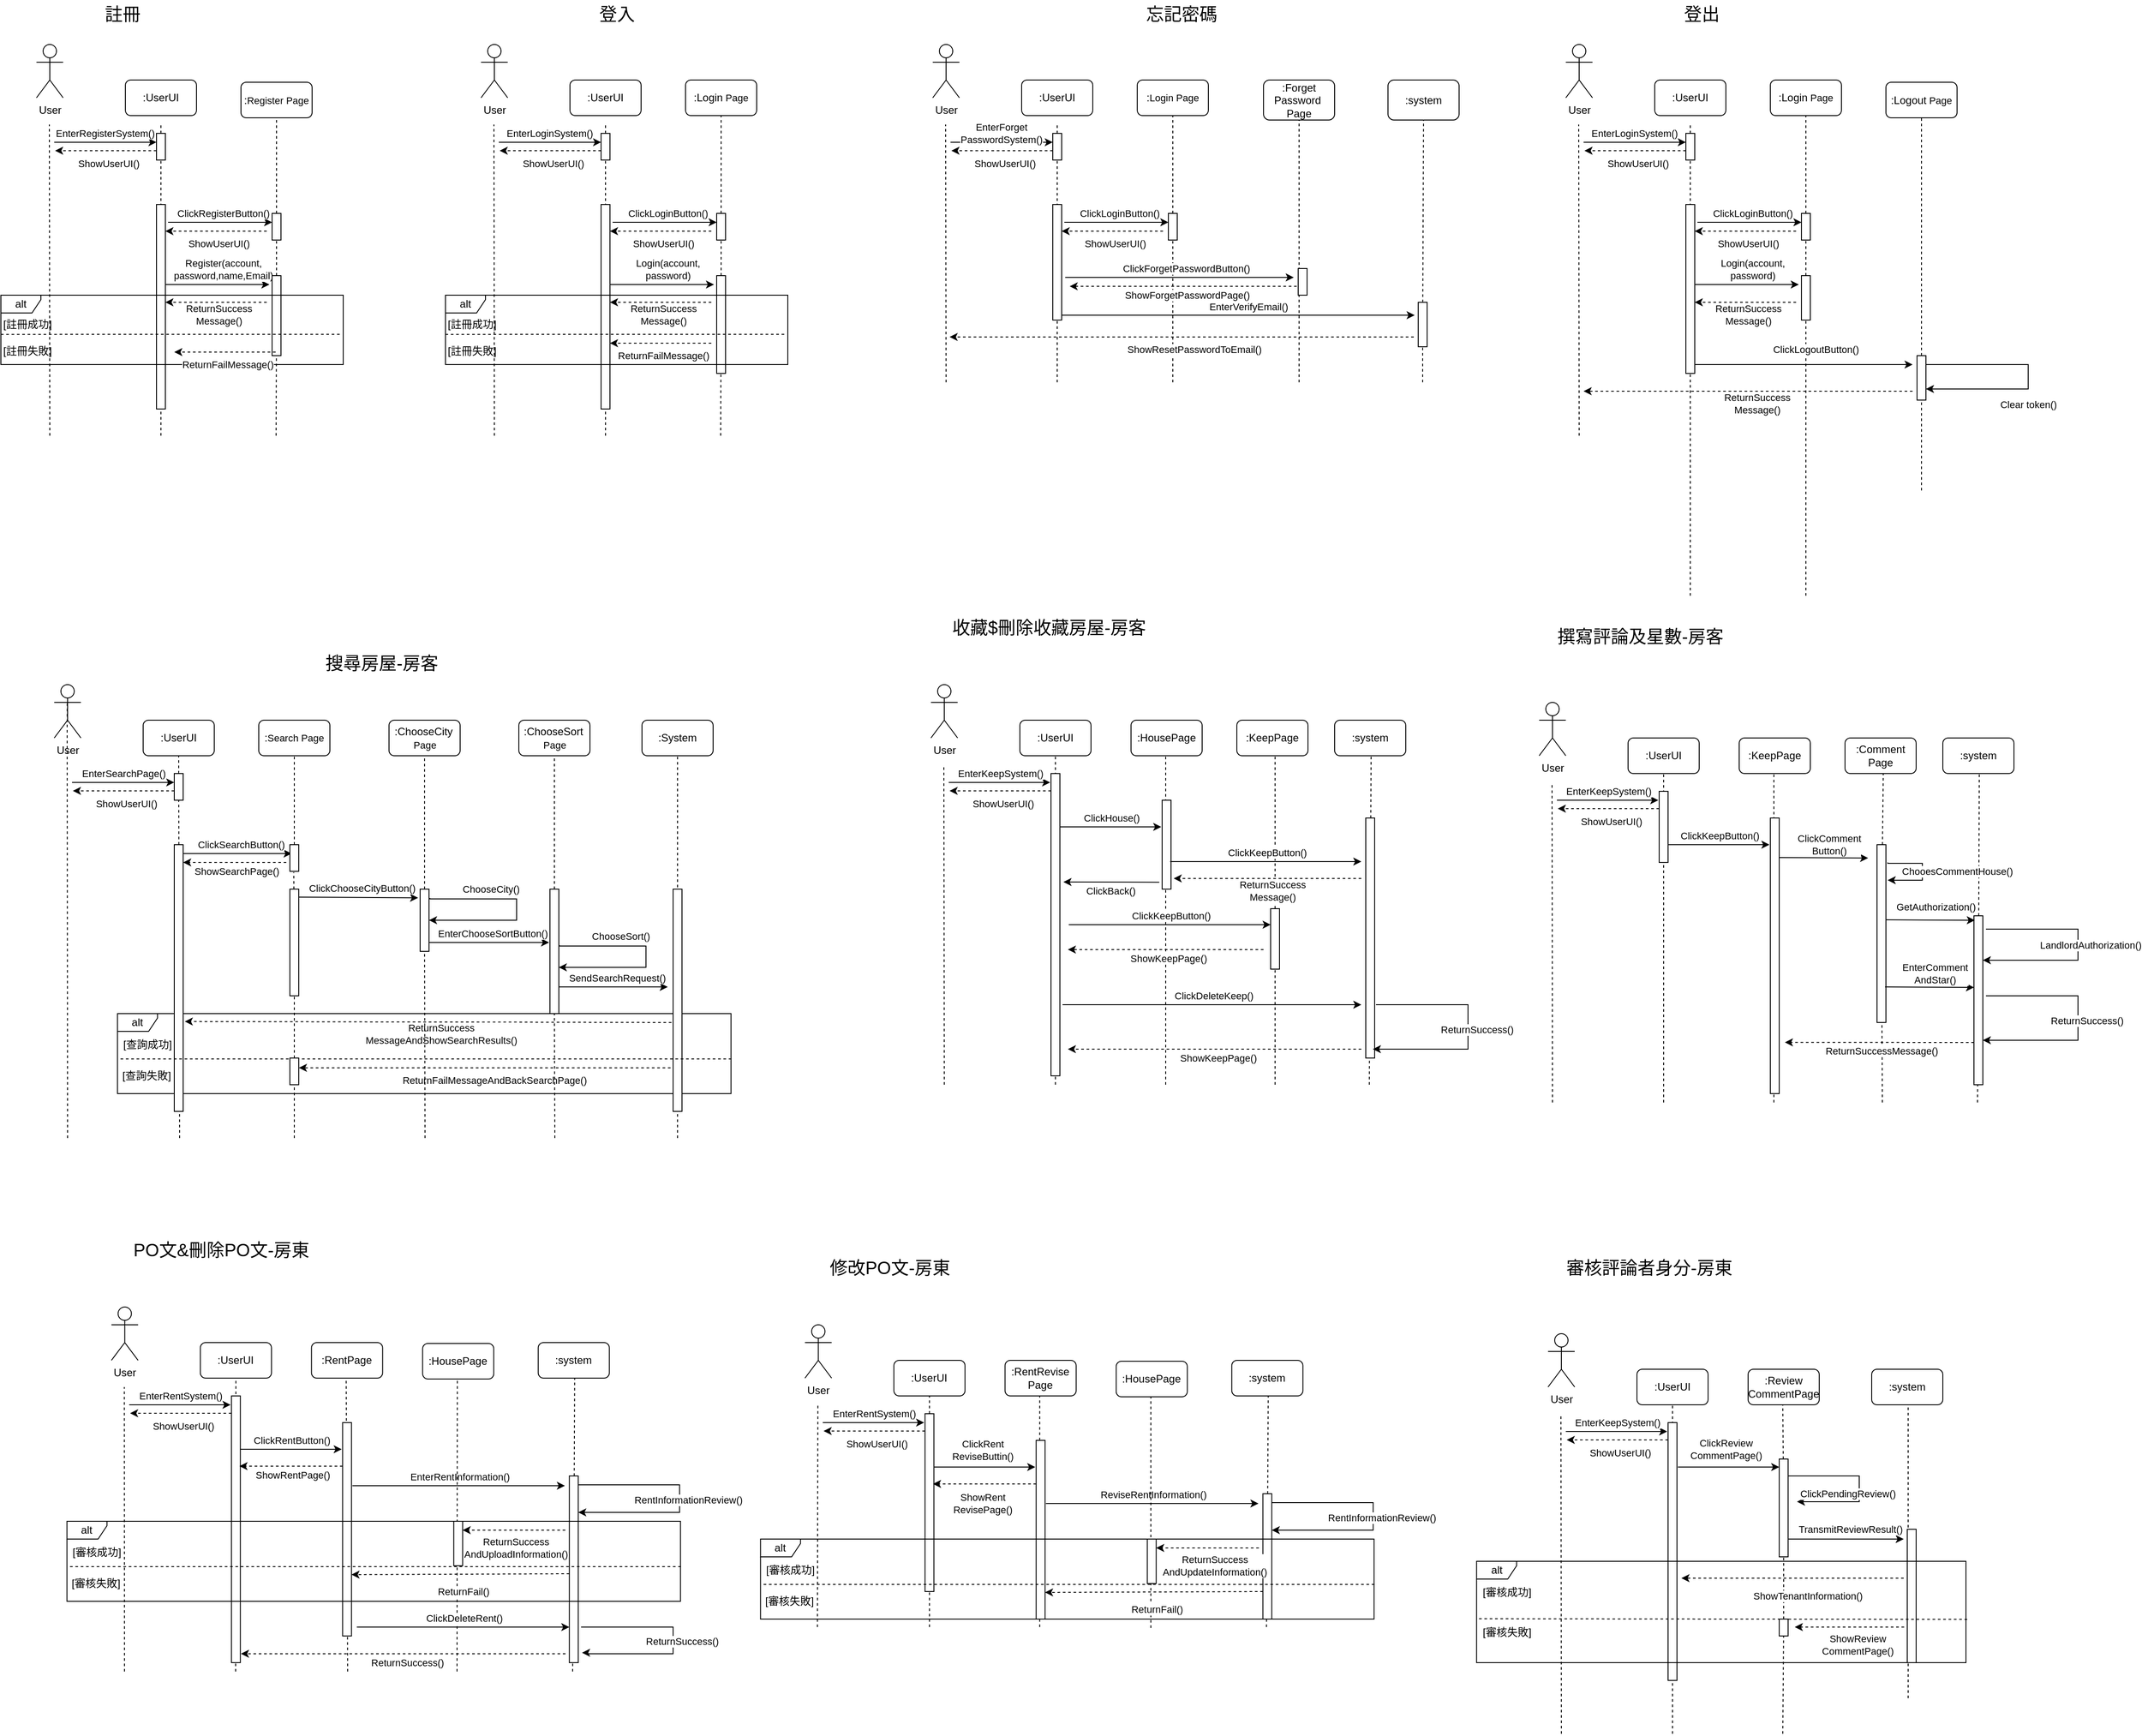 <mxfile version="22.0.3" type="device">
  <diagram name="第1頁" id="RSBEpMBs8AiLDluXtR-K">
    <mxGraphModel dx="1050" dy="629" grid="1" gridSize="10" guides="1" tooltips="1" connect="1" arrows="1" fold="1" page="1" pageScale="1" pageWidth="827" pageHeight="1169" math="0" shadow="0">
      <root>
        <mxCell id="0" />
        <mxCell id="1" parent="0" />
        <mxCell id="vbGfuvybAaN1K-2_PYyb-240" value="alt" style="shape=umlFrame;whiteSpace=wrap;html=1;pointerEvents=0;width=45;height=20;" parent="1" vertex="1">
          <mxGeometry x="181.15" y="1190" width="690" height="90" as="geometry" />
        </mxCell>
        <mxCell id="vbGfuvybAaN1K-2_PYyb-241" value="User" style="shape=umlActor;verticalLabelPosition=bottom;verticalAlign=top;html=1;outlineConnect=0;" parent="1" vertex="1">
          <mxGeometry x="90" y="100" width="30" height="60" as="geometry" />
        </mxCell>
        <mxCell id="vbGfuvybAaN1K-2_PYyb-242" value="" style="endArrow=none;dashed=1;html=1;rounded=0;" parent="1" edge="1">
          <mxGeometry width="50" height="50" relative="1" as="geometry">
            <mxPoint x="105" y="540" as="sourcePoint" />
            <mxPoint x="104.5" y="190" as="targetPoint" />
          </mxGeometry>
        </mxCell>
        <mxCell id="vbGfuvybAaN1K-2_PYyb-243" value=":UserUI" style="rounded=1;whiteSpace=wrap;html=1;" parent="1" vertex="1">
          <mxGeometry x="190" y="140" width="80" height="40" as="geometry" />
        </mxCell>
        <mxCell id="vbGfuvybAaN1K-2_PYyb-244" value="EnterRegisterSystem()" style="endArrow=classic;html=1;rounded=0;entryX=0;entryY=0.333;entryDx=0;entryDy=0;entryPerimeter=0;" parent="1" target="vbGfuvybAaN1K-2_PYyb-247" edge="1">
          <mxGeometry y="10" width="50" height="50" relative="1" as="geometry">
            <mxPoint x="110" y="210" as="sourcePoint" />
            <mxPoint x="220" y="210" as="targetPoint" />
            <mxPoint as="offset" />
          </mxGeometry>
        </mxCell>
        <mxCell id="vbGfuvybAaN1K-2_PYyb-245" value="" style="endArrow=none;dashed=1;html=1;rounded=0;" parent="1" source="vbGfuvybAaN1K-2_PYyb-247" edge="1">
          <mxGeometry width="50" height="50" relative="1" as="geometry">
            <mxPoint x="230" y="540" as="sourcePoint" />
            <mxPoint x="230" y="190" as="targetPoint" />
          </mxGeometry>
        </mxCell>
        <mxCell id="vbGfuvybAaN1K-2_PYyb-246" value="" style="endArrow=none;dashed=1;html=1;rounded=0;" parent="1" target="vbGfuvybAaN1K-2_PYyb-247" edge="1">
          <mxGeometry width="50" height="50" relative="1" as="geometry">
            <mxPoint x="230" y="540" as="sourcePoint" />
            <mxPoint x="230" y="190" as="targetPoint" />
          </mxGeometry>
        </mxCell>
        <mxCell id="vbGfuvybAaN1K-2_PYyb-247" value="" style="rounded=0;whiteSpace=wrap;html=1;" parent="1" vertex="1">
          <mxGeometry x="225" y="200" width="10" height="30" as="geometry" />
        </mxCell>
        <mxCell id="vbGfuvybAaN1K-2_PYyb-248" value="ShowUserUI()" style="endArrow=classic;html=1;rounded=0;dashed=1;" parent="1" edge="1">
          <mxGeometry x="-0.053" y="14" width="50" height="50" relative="1" as="geometry">
            <mxPoint x="225" y="219.5" as="sourcePoint" />
            <mxPoint x="111" y="219.5" as="targetPoint" />
            <mxPoint as="offset" />
          </mxGeometry>
        </mxCell>
        <mxCell id="vbGfuvybAaN1K-2_PYyb-249" value=":&lt;span style=&quot;font-size: 11px; text-wrap: nowrap; background-color: rgb(255, 255, 255);&quot;&gt;Register Page&lt;/span&gt;" style="rounded=1;whiteSpace=wrap;html=1;" parent="1" vertex="1">
          <mxGeometry x="320" y="142.5" width="80" height="40" as="geometry" />
        </mxCell>
        <mxCell id="vbGfuvybAaN1K-2_PYyb-250" value="" style="rounded=0;whiteSpace=wrap;html=1;" parent="1" vertex="1">
          <mxGeometry x="225" y="280" width="10" height="230" as="geometry" />
        </mxCell>
        <mxCell id="vbGfuvybAaN1K-2_PYyb-251" value="" style="endArrow=none;dashed=1;html=1;rounded=0;" parent="1" source="vbGfuvybAaN1K-2_PYyb-253" target="vbGfuvybAaN1K-2_PYyb-249" edge="1">
          <mxGeometry width="50" height="50" relative="1" as="geometry">
            <mxPoint x="359.5" y="540" as="sourcePoint" />
            <mxPoint x="359.5" y="240" as="targetPoint" />
          </mxGeometry>
        </mxCell>
        <mxCell id="vbGfuvybAaN1K-2_PYyb-252" value="" style="endArrow=none;dashed=1;html=1;rounded=0;" parent="1" source="vbGfuvybAaN1K-2_PYyb-258" target="vbGfuvybAaN1K-2_PYyb-253" edge="1">
          <mxGeometry width="50" height="50" relative="1" as="geometry">
            <mxPoint x="359.5" y="540" as="sourcePoint" />
            <mxPoint x="359.5" y="240" as="targetPoint" />
          </mxGeometry>
        </mxCell>
        <mxCell id="vbGfuvybAaN1K-2_PYyb-253" value="" style="rounded=0;whiteSpace=wrap;html=1;" parent="1" vertex="1">
          <mxGeometry x="355" y="290" width="10" height="30" as="geometry" />
        </mxCell>
        <mxCell id="vbGfuvybAaN1K-2_PYyb-254" value="ClickRegisterButton()" style="endArrow=classic;html=1;rounded=0;exitX=1.1;exitY=0.048;exitDx=0;exitDy=0;exitPerimeter=0;entryX=0;entryY=0;entryDx=0;entryDy=0;" parent="1" edge="1">
          <mxGeometry x="0.06" y="10" width="50" height="50" relative="1" as="geometry">
            <mxPoint x="238" y="300.04" as="sourcePoint" />
            <mxPoint x="355" y="300" as="targetPoint" />
            <mxPoint as="offset" />
          </mxGeometry>
        </mxCell>
        <mxCell id="vbGfuvybAaN1K-2_PYyb-255" value="ShowUserUI()" style="endArrow=classic;html=1;rounded=0;dashed=1;" parent="1" edge="1">
          <mxGeometry x="-0.053" y="14" width="50" height="50" relative="1" as="geometry">
            <mxPoint x="349" y="310" as="sourcePoint" />
            <mxPoint x="235" y="310" as="targetPoint" />
            <mxPoint as="offset" />
          </mxGeometry>
        </mxCell>
        <mxCell id="vbGfuvybAaN1K-2_PYyb-256" value="Register(account,&lt;div&gt;password,name,Email)&lt;/div&gt;" style="endArrow=classic;html=1;rounded=0;exitX=1.1;exitY=0.048;exitDx=0;exitDy=0;exitPerimeter=0;entryX=0;entryY=0;entryDx=0;entryDy=0;" parent="1" edge="1">
          <mxGeometry x="0.111" y="17" width="50" height="50" relative="1" as="geometry">
            <mxPoint x="235" y="370.04" as="sourcePoint" />
            <mxPoint x="352" y="370" as="targetPoint" />
            <mxPoint as="offset" />
          </mxGeometry>
        </mxCell>
        <mxCell id="vbGfuvybAaN1K-2_PYyb-257" value="" style="endArrow=none;dashed=1;html=1;rounded=0;" parent="1" target="vbGfuvybAaN1K-2_PYyb-258" edge="1">
          <mxGeometry width="50" height="50" relative="1" as="geometry">
            <mxPoint x="359.5" y="540" as="sourcePoint" />
            <mxPoint x="360" y="320" as="targetPoint" />
          </mxGeometry>
        </mxCell>
        <mxCell id="vbGfuvybAaN1K-2_PYyb-258" value="" style="rounded=0;whiteSpace=wrap;html=1;" parent="1" vertex="1">
          <mxGeometry x="355" y="360" width="10" height="90" as="geometry" />
        </mxCell>
        <mxCell id="vbGfuvybAaN1K-2_PYyb-259" value="alt" style="shape=umlFrame;whiteSpace=wrap;html=1;pointerEvents=0;width=45;height=20;" parent="1" vertex="1">
          <mxGeometry x="50" y="382" width="385" height="78" as="geometry" />
        </mxCell>
        <mxCell id="vbGfuvybAaN1K-2_PYyb-260" value="" style="endArrow=none;dashed=1;html=1;rounded=0;exitX=0.005;exitY=0.557;exitDx=0;exitDy=0;exitPerimeter=0;entryX=0.998;entryY=0.556;entryDx=0;entryDy=0;entryPerimeter=0;" parent="1" edge="1">
          <mxGeometry width="50" height="50" relative="1" as="geometry">
            <mxPoint x="50.005" y="426.076" as="sourcePoint" />
            <mxPoint x="432.31" y="425.998" as="targetPoint" />
          </mxGeometry>
        </mxCell>
        <mxCell id="vbGfuvybAaN1K-2_PYyb-261" value="ReturnSuccess&lt;div&gt;Message()&lt;/div&gt;" style="endArrow=classic;html=1;rounded=0;dashed=1;" parent="1" edge="1">
          <mxGeometry x="-0.053" y="14" width="50" height="50" relative="1" as="geometry">
            <mxPoint x="349" y="390" as="sourcePoint" />
            <mxPoint x="235" y="390" as="targetPoint" />
            <mxPoint as="offset" />
          </mxGeometry>
        </mxCell>
        <mxCell id="vbGfuvybAaN1K-2_PYyb-262" value="ReturnFailMessageAndBackSearchPage()" style="endArrow=classic;html=1;rounded=0;dashed=1;" parent="1" edge="1">
          <mxGeometry x="-0.053" y="14" width="50" height="50" relative="1" as="geometry">
            <mxPoint x="803.15" y="1251" as="sourcePoint" />
            <mxPoint x="385.15" y="1251" as="targetPoint" />
            <mxPoint as="offset" />
          </mxGeometry>
        </mxCell>
        <mxCell id="vbGfuvybAaN1K-2_PYyb-263" value="[註冊成功]" style="text;html=1;align=center;verticalAlign=middle;whiteSpace=wrap;rounded=0;" parent="1" vertex="1">
          <mxGeometry x="50" y="400" width="60" height="30" as="geometry" />
        </mxCell>
        <mxCell id="vbGfuvybAaN1K-2_PYyb-264" value="[註冊失敗]" style="text;html=1;align=center;verticalAlign=middle;whiteSpace=wrap;rounded=0;" parent="1" vertex="1">
          <mxGeometry x="50" y="430" width="60" height="30" as="geometry" />
        </mxCell>
        <mxCell id="vbGfuvybAaN1K-2_PYyb-265" value="User" style="shape=umlActor;verticalLabelPosition=bottom;verticalAlign=top;html=1;outlineConnect=0;" parent="1" vertex="1">
          <mxGeometry x="590" y="100" width="30" height="60" as="geometry" />
        </mxCell>
        <mxCell id="vbGfuvybAaN1K-2_PYyb-266" value="" style="endArrow=none;dashed=1;html=1;rounded=0;" parent="1" edge="1">
          <mxGeometry width="50" height="50" relative="1" as="geometry">
            <mxPoint x="605" y="540" as="sourcePoint" />
            <mxPoint x="604.5" y="190" as="targetPoint" />
          </mxGeometry>
        </mxCell>
        <mxCell id="vbGfuvybAaN1K-2_PYyb-267" value=":UserUI" style="rounded=1;whiteSpace=wrap;html=1;" parent="1" vertex="1">
          <mxGeometry x="690" y="140" width="80" height="40" as="geometry" />
        </mxCell>
        <mxCell id="vbGfuvybAaN1K-2_PYyb-268" value="EnterLoginSystem()" style="endArrow=classic;html=1;rounded=0;entryX=0;entryY=0.333;entryDx=0;entryDy=0;entryPerimeter=0;" parent="1" target="vbGfuvybAaN1K-2_PYyb-271" edge="1">
          <mxGeometry y="10" width="50" height="50" relative="1" as="geometry">
            <mxPoint x="610" y="210" as="sourcePoint" />
            <mxPoint x="720" y="210" as="targetPoint" />
            <mxPoint as="offset" />
          </mxGeometry>
        </mxCell>
        <mxCell id="vbGfuvybAaN1K-2_PYyb-269" value="" style="endArrow=none;dashed=1;html=1;rounded=0;" parent="1" source="vbGfuvybAaN1K-2_PYyb-271" edge="1">
          <mxGeometry width="50" height="50" relative="1" as="geometry">
            <mxPoint x="730" y="540" as="sourcePoint" />
            <mxPoint x="730" y="190" as="targetPoint" />
          </mxGeometry>
        </mxCell>
        <mxCell id="vbGfuvybAaN1K-2_PYyb-270" value="" style="endArrow=none;dashed=1;html=1;rounded=0;" parent="1" target="vbGfuvybAaN1K-2_PYyb-271" edge="1">
          <mxGeometry width="50" height="50" relative="1" as="geometry">
            <mxPoint x="730" y="540" as="sourcePoint" />
            <mxPoint x="730" y="190" as="targetPoint" />
          </mxGeometry>
        </mxCell>
        <mxCell id="vbGfuvybAaN1K-2_PYyb-271" value="" style="rounded=0;whiteSpace=wrap;html=1;" parent="1" vertex="1">
          <mxGeometry x="725" y="200" width="10" height="30" as="geometry" />
        </mxCell>
        <mxCell id="vbGfuvybAaN1K-2_PYyb-272" value="ShowUserUI()" style="endArrow=classic;html=1;rounded=0;dashed=1;" parent="1" edge="1">
          <mxGeometry x="-0.053" y="14" width="50" height="50" relative="1" as="geometry">
            <mxPoint x="725" y="219.5" as="sourcePoint" />
            <mxPoint x="611" y="219.5" as="targetPoint" />
            <mxPoint as="offset" />
          </mxGeometry>
        </mxCell>
        <mxCell id="vbGfuvybAaN1K-2_PYyb-273" value=":Login&lt;span style=&quot;font-size: 11px; text-wrap: nowrap; background-color: rgb(255, 255, 255);&quot;&gt;&amp;nbsp;Page&lt;/span&gt;" style="rounded=1;whiteSpace=wrap;html=1;" parent="1" vertex="1">
          <mxGeometry x="820" y="140" width="80" height="40" as="geometry" />
        </mxCell>
        <mxCell id="vbGfuvybAaN1K-2_PYyb-274" value="" style="rounded=0;whiteSpace=wrap;html=1;" parent="1" vertex="1">
          <mxGeometry x="725" y="280" width="10" height="230" as="geometry" />
        </mxCell>
        <mxCell id="vbGfuvybAaN1K-2_PYyb-275" value="" style="endArrow=none;dashed=1;html=1;rounded=0;" parent="1" source="vbGfuvybAaN1K-2_PYyb-277" target="vbGfuvybAaN1K-2_PYyb-273" edge="1">
          <mxGeometry width="50" height="50" relative="1" as="geometry">
            <mxPoint x="859.5" y="540" as="sourcePoint" />
            <mxPoint x="859.5" y="240" as="targetPoint" />
          </mxGeometry>
        </mxCell>
        <mxCell id="vbGfuvybAaN1K-2_PYyb-276" value="" style="endArrow=none;dashed=1;html=1;rounded=0;" parent="1" source="vbGfuvybAaN1K-2_PYyb-282" target="vbGfuvybAaN1K-2_PYyb-277" edge="1">
          <mxGeometry width="50" height="50" relative="1" as="geometry">
            <mxPoint x="859.5" y="540" as="sourcePoint" />
            <mxPoint x="859.5" y="240" as="targetPoint" />
          </mxGeometry>
        </mxCell>
        <mxCell id="vbGfuvybAaN1K-2_PYyb-277" value="" style="rounded=0;whiteSpace=wrap;html=1;" parent="1" vertex="1">
          <mxGeometry x="855" y="290" width="10" height="30" as="geometry" />
        </mxCell>
        <mxCell id="vbGfuvybAaN1K-2_PYyb-278" value="ClickLoginButton()" style="endArrow=classic;html=1;rounded=0;exitX=1.1;exitY=0.048;exitDx=0;exitDy=0;exitPerimeter=0;entryX=0;entryY=0;entryDx=0;entryDy=0;" parent="1" edge="1">
          <mxGeometry x="0.06" y="10" width="50" height="50" relative="1" as="geometry">
            <mxPoint x="738" y="300.04" as="sourcePoint" />
            <mxPoint x="855" y="300" as="targetPoint" />
            <mxPoint as="offset" />
          </mxGeometry>
        </mxCell>
        <mxCell id="vbGfuvybAaN1K-2_PYyb-279" value="ShowUserUI()" style="endArrow=classic;html=1;rounded=0;dashed=1;" parent="1" edge="1">
          <mxGeometry x="-0.053" y="14" width="50" height="50" relative="1" as="geometry">
            <mxPoint x="849" y="310" as="sourcePoint" />
            <mxPoint x="735" y="310" as="targetPoint" />
            <mxPoint as="offset" />
          </mxGeometry>
        </mxCell>
        <mxCell id="vbGfuvybAaN1K-2_PYyb-280" value="Login(account,&lt;div&gt;password)&lt;/div&gt;" style="endArrow=classic;html=1;rounded=0;exitX=1.1;exitY=0.048;exitDx=0;exitDy=0;exitPerimeter=0;entryX=0;entryY=0;entryDx=0;entryDy=0;" parent="1" edge="1">
          <mxGeometry x="0.111" y="17" width="50" height="50" relative="1" as="geometry">
            <mxPoint x="735" y="370.04" as="sourcePoint" />
            <mxPoint x="852" y="370" as="targetPoint" />
            <mxPoint as="offset" />
          </mxGeometry>
        </mxCell>
        <mxCell id="vbGfuvybAaN1K-2_PYyb-281" value="" style="endArrow=none;dashed=1;html=1;rounded=0;" parent="1" target="vbGfuvybAaN1K-2_PYyb-282" edge="1">
          <mxGeometry width="50" height="50" relative="1" as="geometry">
            <mxPoint x="859.5" y="540" as="sourcePoint" />
            <mxPoint x="860" y="320" as="targetPoint" />
          </mxGeometry>
        </mxCell>
        <mxCell id="vbGfuvybAaN1K-2_PYyb-282" value="" style="rounded=0;whiteSpace=wrap;html=1;" parent="1" vertex="1">
          <mxGeometry x="855" y="360" width="10" height="110" as="geometry" />
        </mxCell>
        <mxCell id="vbGfuvybAaN1K-2_PYyb-283" value="alt" style="shape=umlFrame;whiteSpace=wrap;html=1;pointerEvents=0;width=45;height=20;" parent="1" vertex="1">
          <mxGeometry x="550" y="382" width="385" height="78" as="geometry" />
        </mxCell>
        <mxCell id="vbGfuvybAaN1K-2_PYyb-284" value="" style="endArrow=none;dashed=1;html=1;rounded=0;exitX=0.005;exitY=0.557;exitDx=0;exitDy=0;exitPerimeter=0;entryX=0.998;entryY=0.556;entryDx=0;entryDy=0;entryPerimeter=0;" parent="1" edge="1">
          <mxGeometry width="50" height="50" relative="1" as="geometry">
            <mxPoint x="550.005" y="426.076" as="sourcePoint" />
            <mxPoint x="932.31" y="425.998" as="targetPoint" />
          </mxGeometry>
        </mxCell>
        <mxCell id="vbGfuvybAaN1K-2_PYyb-285" value="ReturnSuccess&lt;div&gt;Message()&lt;/div&gt;" style="endArrow=classic;html=1;rounded=0;dashed=1;" parent="1" edge="1">
          <mxGeometry x="-0.053" y="14" width="50" height="50" relative="1" as="geometry">
            <mxPoint x="849" y="390" as="sourcePoint" />
            <mxPoint x="735" y="390" as="targetPoint" />
            <mxPoint as="offset" />
          </mxGeometry>
        </mxCell>
        <mxCell id="vbGfuvybAaN1K-2_PYyb-286" value="ReturnFailMessage()" style="endArrow=classic;html=1;rounded=0;dashed=1;" parent="1" edge="1">
          <mxGeometry x="-0.053" y="14" width="50" height="50" relative="1" as="geometry">
            <mxPoint x="849" y="436" as="sourcePoint" />
            <mxPoint x="735" y="436" as="targetPoint" />
            <mxPoint as="offset" />
          </mxGeometry>
        </mxCell>
        <mxCell id="vbGfuvybAaN1K-2_PYyb-287" value="[註冊成功]" style="text;html=1;align=center;verticalAlign=middle;whiteSpace=wrap;rounded=0;" parent="1" vertex="1">
          <mxGeometry x="550" y="400" width="60" height="30" as="geometry" />
        </mxCell>
        <mxCell id="vbGfuvybAaN1K-2_PYyb-288" value="[註冊失敗]" style="text;html=1;align=center;verticalAlign=middle;whiteSpace=wrap;rounded=0;" parent="1" vertex="1">
          <mxGeometry x="550" y="430" width="60" height="30" as="geometry" />
        </mxCell>
        <mxCell id="vbGfuvybAaN1K-2_PYyb-289" value="User" style="shape=umlActor;verticalLabelPosition=bottom;verticalAlign=top;html=1;outlineConnect=0;" parent="1" vertex="1">
          <mxGeometry x="1098" y="100" width="30" height="60" as="geometry" />
        </mxCell>
        <mxCell id="vbGfuvybAaN1K-2_PYyb-290" value="" style="endArrow=none;dashed=1;html=1;rounded=0;" parent="1" edge="1">
          <mxGeometry width="50" height="50" relative="1" as="geometry">
            <mxPoint x="1113" y="480" as="sourcePoint" />
            <mxPoint x="1112.5" y="190" as="targetPoint" />
          </mxGeometry>
        </mxCell>
        <mxCell id="vbGfuvybAaN1K-2_PYyb-291" value=":UserUI" style="rounded=1;whiteSpace=wrap;html=1;" parent="1" vertex="1">
          <mxGeometry x="1198" y="140" width="80" height="40" as="geometry" />
        </mxCell>
        <mxCell id="vbGfuvybAaN1K-2_PYyb-292" value="EnterForget&lt;div&gt;PasswordSystem()&lt;/div&gt;" style="endArrow=classic;html=1;rounded=0;entryX=0;entryY=0.333;entryDx=0;entryDy=0;entryPerimeter=0;" parent="1" target="vbGfuvybAaN1K-2_PYyb-295" edge="1">
          <mxGeometry y="10" width="50" height="50" relative="1" as="geometry">
            <mxPoint x="1118" y="210" as="sourcePoint" />
            <mxPoint x="1228" y="210" as="targetPoint" />
            <mxPoint as="offset" />
          </mxGeometry>
        </mxCell>
        <mxCell id="vbGfuvybAaN1K-2_PYyb-293" value="" style="endArrow=none;dashed=1;html=1;rounded=0;" parent="1" source="vbGfuvybAaN1K-2_PYyb-295" edge="1">
          <mxGeometry width="50" height="50" relative="1" as="geometry">
            <mxPoint x="1238" y="540" as="sourcePoint" />
            <mxPoint x="1238" y="190" as="targetPoint" />
          </mxGeometry>
        </mxCell>
        <mxCell id="vbGfuvybAaN1K-2_PYyb-294" value="" style="endArrow=none;dashed=1;html=1;rounded=0;" parent="1" target="vbGfuvybAaN1K-2_PYyb-295" edge="1">
          <mxGeometry width="50" height="50" relative="1" as="geometry">
            <mxPoint x="1238" y="480" as="sourcePoint" />
            <mxPoint x="1238" y="190" as="targetPoint" />
          </mxGeometry>
        </mxCell>
        <mxCell id="vbGfuvybAaN1K-2_PYyb-295" value="" style="rounded=0;whiteSpace=wrap;html=1;" parent="1" vertex="1">
          <mxGeometry x="1233" y="200" width="10" height="30" as="geometry" />
        </mxCell>
        <mxCell id="vbGfuvybAaN1K-2_PYyb-296" value="ShowUserUI()" style="endArrow=classic;html=1;rounded=0;dashed=1;" parent="1" edge="1">
          <mxGeometry x="-0.053" y="14" width="50" height="50" relative="1" as="geometry">
            <mxPoint x="1233" y="219.5" as="sourcePoint" />
            <mxPoint x="1119" y="219.5" as="targetPoint" />
            <mxPoint as="offset" />
          </mxGeometry>
        </mxCell>
        <mxCell id="vbGfuvybAaN1K-2_PYyb-297" value=":&lt;span style=&quot;font-size: 11px; text-wrap: nowrap; background-color: rgb(255, 255, 255);&quot;&gt;Login Page&lt;/span&gt;" style="rounded=1;whiteSpace=wrap;html=1;" parent="1" vertex="1">
          <mxGeometry x="1328" y="140" width="80" height="40" as="geometry" />
        </mxCell>
        <mxCell id="vbGfuvybAaN1K-2_PYyb-298" value="" style="rounded=0;whiteSpace=wrap;html=1;" parent="1" vertex="1">
          <mxGeometry x="1233" y="280" width="10" height="130" as="geometry" />
        </mxCell>
        <mxCell id="vbGfuvybAaN1K-2_PYyb-299" value="" style="endArrow=none;dashed=1;html=1;rounded=0;" parent="1" source="vbGfuvybAaN1K-2_PYyb-301" target="vbGfuvybAaN1K-2_PYyb-297" edge="1">
          <mxGeometry width="50" height="50" relative="1" as="geometry">
            <mxPoint x="1367.5" y="540" as="sourcePoint" />
            <mxPoint x="1367.5" y="240" as="targetPoint" />
          </mxGeometry>
        </mxCell>
        <mxCell id="vbGfuvybAaN1K-2_PYyb-300" value="" style="endArrow=none;dashed=1;html=1;rounded=0;" parent="1" target="vbGfuvybAaN1K-2_PYyb-301" edge="1">
          <mxGeometry width="50" height="50" relative="1" as="geometry">
            <mxPoint x="1368" y="480" as="sourcePoint" />
            <mxPoint x="1367.5" y="240" as="targetPoint" />
          </mxGeometry>
        </mxCell>
        <mxCell id="vbGfuvybAaN1K-2_PYyb-301" value="" style="rounded=0;whiteSpace=wrap;html=1;" parent="1" vertex="1">
          <mxGeometry x="1363" y="290" width="10" height="30" as="geometry" />
        </mxCell>
        <mxCell id="vbGfuvybAaN1K-2_PYyb-302" value="ClickLoginButton()" style="endArrow=classic;html=1;rounded=0;exitX=1.1;exitY=0.048;exitDx=0;exitDy=0;exitPerimeter=0;entryX=0;entryY=0;entryDx=0;entryDy=0;" parent="1" edge="1">
          <mxGeometry x="0.06" y="10" width="50" height="50" relative="1" as="geometry">
            <mxPoint x="1246" y="300.04" as="sourcePoint" />
            <mxPoint x="1363" y="300" as="targetPoint" />
            <mxPoint as="offset" />
          </mxGeometry>
        </mxCell>
        <mxCell id="vbGfuvybAaN1K-2_PYyb-303" value="ShowUserUI()" style="endArrow=classic;html=1;rounded=0;dashed=1;" parent="1" edge="1">
          <mxGeometry x="-0.053" y="14" width="50" height="50" relative="1" as="geometry">
            <mxPoint x="1357" y="310" as="sourcePoint" />
            <mxPoint x="1243" y="310" as="targetPoint" />
            <mxPoint as="offset" />
          </mxGeometry>
        </mxCell>
        <mxCell id="vbGfuvybAaN1K-2_PYyb-308" value=":&lt;span style=&quot;text-wrap: nowrap;&quot;&gt;Forget&lt;/span&gt;&lt;div&gt;&lt;span style=&quot;text-wrap: nowrap; background-color: initial;&quot;&gt;Password&amp;nbsp;&lt;/span&gt;&lt;div&gt;&lt;span style=&quot;text-wrap: nowrap;&quot;&gt;Page&lt;/span&gt;&lt;/div&gt;&lt;/div&gt;" style="rounded=1;whiteSpace=wrap;html=1;" parent="1" vertex="1">
          <mxGeometry x="1470" y="140" width="80" height="45" as="geometry" />
        </mxCell>
        <mxCell id="vbGfuvybAaN1K-2_PYyb-309" value="" style="endArrow=none;dashed=1;html=1;rounded=0;entryX=0.5;entryY=1;entryDx=0;entryDy=0;" parent="1" target="vbGfuvybAaN1K-2_PYyb-308" edge="1">
          <mxGeometry width="50" height="50" relative="1" as="geometry">
            <mxPoint x="1510" y="480" as="sourcePoint" />
            <mxPoint x="1510" y="450" as="targetPoint" />
          </mxGeometry>
        </mxCell>
        <mxCell id="vbGfuvybAaN1K-2_PYyb-310" value="ClickForgetPasswordButton()" style="endArrow=classic;html=1;rounded=0;exitX=1.1;exitY=0.048;exitDx=0;exitDy=0;exitPerimeter=0;" parent="1" edge="1">
          <mxGeometry x="0.058" y="10" width="50" height="50" relative="1" as="geometry">
            <mxPoint x="1247" y="362.04" as="sourcePoint" />
            <mxPoint x="1504" y="362" as="targetPoint" />
            <mxPoint as="offset" />
          </mxGeometry>
        </mxCell>
        <mxCell id="vbGfuvybAaN1K-2_PYyb-311" value="" style="rounded=0;whiteSpace=wrap;html=1;" parent="1" vertex="1">
          <mxGeometry x="1509" y="352" width="10" height="30" as="geometry" />
        </mxCell>
        <mxCell id="vbGfuvybAaN1K-2_PYyb-312" value="User" style="shape=umlActor;verticalLabelPosition=bottom;verticalAlign=top;html=1;outlineConnect=0;" parent="1" vertex="1">
          <mxGeometry x="110" y="820" width="30" height="60" as="geometry" />
        </mxCell>
        <mxCell id="vbGfuvybAaN1K-2_PYyb-313" value="ShowForgetPasswordPage()" style="endArrow=none;html=1;rounded=0;exitX=1.1;exitY=0.048;exitDx=0;exitDy=0;exitPerimeter=0;endFill=0;startArrow=classic;startFill=1;dashed=1;" parent="1" edge="1">
          <mxGeometry x="0.027" y="-10" width="50" height="50" relative="1" as="geometry">
            <mxPoint x="1252" y="372.04" as="sourcePoint" />
            <mxPoint x="1509" y="372" as="targetPoint" />
            <mxPoint as="offset" />
          </mxGeometry>
        </mxCell>
        <mxCell id="vbGfuvybAaN1K-2_PYyb-314" value="" style="endArrow=none;dashed=1;html=1;rounded=0;" parent="1" edge="1">
          <mxGeometry width="50" height="50" relative="1" as="geometry">
            <mxPoint x="125" y="1330" as="sourcePoint" />
            <mxPoint x="124.5" y="840" as="targetPoint" />
          </mxGeometry>
        </mxCell>
        <mxCell id="vbGfuvybAaN1K-2_PYyb-315" value=":UserUI" style="rounded=1;whiteSpace=wrap;html=1;" parent="1" vertex="1">
          <mxGeometry x="210" y="860" width="80" height="40" as="geometry" />
        </mxCell>
        <mxCell id="vbGfuvybAaN1K-2_PYyb-316" value="EnterSearchPage()" style="endArrow=classic;html=1;rounded=0;entryX=0;entryY=0.333;entryDx=0;entryDy=0;entryPerimeter=0;" parent="1" target="vbGfuvybAaN1K-2_PYyb-319" edge="1">
          <mxGeometry x="0.009" y="10" width="50" height="50" relative="1" as="geometry">
            <mxPoint x="130" y="930" as="sourcePoint" />
            <mxPoint x="240" y="930" as="targetPoint" />
            <mxPoint as="offset" />
          </mxGeometry>
        </mxCell>
        <mxCell id="vbGfuvybAaN1K-2_PYyb-317" value="" style="endArrow=none;dashed=1;html=1;rounded=0;" parent="1" source="vbGfuvybAaN1K-2_PYyb-319" target="vbGfuvybAaN1K-2_PYyb-315" edge="1">
          <mxGeometry width="50" height="50" relative="1" as="geometry">
            <mxPoint x="250" y="1260" as="sourcePoint" />
            <mxPoint x="250" y="910" as="targetPoint" />
          </mxGeometry>
        </mxCell>
        <mxCell id="vbGfuvybAaN1K-2_PYyb-318" value="" style="endArrow=none;dashed=1;html=1;rounded=0;" parent="1" target="vbGfuvybAaN1K-2_PYyb-319" edge="1">
          <mxGeometry width="50" height="50" relative="1" as="geometry">
            <mxPoint x="251" y="1330" as="sourcePoint" />
            <mxPoint x="250" y="910" as="targetPoint" />
          </mxGeometry>
        </mxCell>
        <mxCell id="vbGfuvybAaN1K-2_PYyb-319" value="" style="rounded=0;whiteSpace=wrap;html=1;" parent="1" vertex="1">
          <mxGeometry x="245" y="920" width="10" height="30" as="geometry" />
        </mxCell>
        <mxCell id="vbGfuvybAaN1K-2_PYyb-320" value="ShowUserUI()" style="endArrow=classic;html=1;rounded=0;dashed=1;" parent="1" edge="1">
          <mxGeometry x="-0.053" y="14" width="50" height="50" relative="1" as="geometry">
            <mxPoint x="245" y="939.5" as="sourcePoint" />
            <mxPoint x="131" y="939.5" as="targetPoint" />
            <mxPoint as="offset" />
          </mxGeometry>
        </mxCell>
        <mxCell id="vbGfuvybAaN1K-2_PYyb-321" value=":&lt;span style=&quot;font-size: 11px; text-wrap: nowrap; background-color: rgb(255, 255, 255);&quot;&gt;Search&lt;/span&gt;&lt;span style=&quot;font-size: 11px; text-wrap: nowrap; background-color: rgb(255, 255, 255);&quot;&gt;&amp;nbsp;&lt;/span&gt;&lt;span style=&quot;background-color: rgb(255, 255, 255); font-size: 11px; text-wrap: nowrap;&quot;&gt;Page&lt;/span&gt;" style="rounded=1;whiteSpace=wrap;html=1;" parent="1" vertex="1">
          <mxGeometry x="340" y="860" width="80" height="40" as="geometry" />
        </mxCell>
        <mxCell id="vbGfuvybAaN1K-2_PYyb-322" value="" style="rounded=0;whiteSpace=wrap;html=1;" parent="1" vertex="1">
          <mxGeometry x="245" y="1000" width="10" height="300" as="geometry" />
        </mxCell>
        <mxCell id="vbGfuvybAaN1K-2_PYyb-323" value="" style="endArrow=none;dashed=1;html=1;rounded=0;" parent="1" source="hhbA0WCjUp_SG_yH-NSP-52" target="vbGfuvybAaN1K-2_PYyb-402" edge="1">
          <mxGeometry width="50" height="50" relative="1" as="geometry">
            <mxPoint x="381" y="1570" as="sourcePoint" />
            <mxPoint x="380" y="1040" as="targetPoint" />
          </mxGeometry>
        </mxCell>
        <mxCell id="vbGfuvybAaN1K-2_PYyb-324" value="EnterVerifyEmail()" style="endArrow=classic;html=1;rounded=0;exitX=1.1;exitY=0.048;exitDx=0;exitDy=0;exitPerimeter=0;" parent="1" edge="1">
          <mxGeometry x="0.058" y="10" width="50" height="50" relative="1" as="geometry">
            <mxPoint x="1243" y="404.54" as="sourcePoint" />
            <mxPoint x="1640" y="404.5" as="targetPoint" />
            <mxPoint as="offset" />
          </mxGeometry>
        </mxCell>
        <mxCell id="vbGfuvybAaN1K-2_PYyb-325" value=":&lt;span style=&quot;text-wrap: nowrap;&quot;&gt;system&lt;/span&gt;" style="rounded=1;whiteSpace=wrap;html=1;" parent="1" vertex="1">
          <mxGeometry x="1610" y="140" width="80" height="45" as="geometry" />
        </mxCell>
        <mxCell id="vbGfuvybAaN1K-2_PYyb-326" value="" style="endArrow=none;dashed=1;html=1;rounded=0;entryX=0.5;entryY=1;entryDx=0;entryDy=0;" parent="1" source="vbGfuvybAaN1K-2_PYyb-328" target="vbGfuvybAaN1K-2_PYyb-325" edge="1">
          <mxGeometry width="50" height="50" relative="1" as="geometry">
            <mxPoint x="1650" y="780" as="sourcePoint" />
            <mxPoint x="1650" y="450" as="targetPoint" />
          </mxGeometry>
        </mxCell>
        <mxCell id="vbGfuvybAaN1K-2_PYyb-327" value="" style="endArrow=none;dashed=1;html=1;rounded=0;entryX=0.5;entryY=1;entryDx=0;entryDy=0;" parent="1" target="vbGfuvybAaN1K-2_PYyb-328" edge="1">
          <mxGeometry width="50" height="50" relative="1" as="geometry">
            <mxPoint x="1649" y="480" as="sourcePoint" />
            <mxPoint x="1650" y="185" as="targetPoint" />
          </mxGeometry>
        </mxCell>
        <mxCell id="vbGfuvybAaN1K-2_PYyb-328" value="" style="rounded=0;whiteSpace=wrap;html=1;" parent="1" vertex="1">
          <mxGeometry x="1644" y="390" width="10" height="50" as="geometry" />
        </mxCell>
        <mxCell id="vbGfuvybAaN1K-2_PYyb-329" value="ShowResetPasswordToEmail()" style="endArrow=classic;html=1;rounded=0;dashed=1;" parent="1" edge="1">
          <mxGeometry x="-0.053" y="14" width="50" height="50" relative="1" as="geometry">
            <mxPoint x="1639" y="429" as="sourcePoint" />
            <mxPoint x="1117" y="429" as="targetPoint" />
            <mxPoint as="offset" />
          </mxGeometry>
        </mxCell>
        <mxCell id="vbGfuvybAaN1K-2_PYyb-359" value="ClickSearchButton()" style="endArrow=classic;html=1;rounded=0;" parent="1" edge="1">
          <mxGeometry x="0.06" y="10" width="50" height="50" relative="1" as="geometry">
            <mxPoint x="255" y="1010" as="sourcePoint" />
            <mxPoint x="377" y="1010" as="targetPoint" />
            <mxPoint as="offset" />
          </mxGeometry>
        </mxCell>
        <mxCell id="vbGfuvybAaN1K-2_PYyb-360" value="ReturnSuccess&lt;div&gt;MessageAndShowSearchResults()&lt;/div&gt;" style="endArrow=classic;html=1;rounded=0;dashed=1;entryX=1.18;entryY=0.663;entryDx=0;entryDy=0;entryPerimeter=0;" parent="1" target="vbGfuvybAaN1K-2_PYyb-322" edge="1">
          <mxGeometry x="-0.053" y="14" width="50" height="50" relative="1" as="geometry">
            <mxPoint x="804.15" y="1200" as="sourcePoint" />
            <mxPoint x="391.15" y="1200" as="targetPoint" />
            <mxPoint as="offset" />
          </mxGeometry>
        </mxCell>
        <mxCell id="vbGfuvybAaN1K-2_PYyb-361" value="ReturnFailMessage()" style="endArrow=classic;html=1;rounded=0;dashed=1;" parent="1" edge="1">
          <mxGeometry x="-0.053" y="14" width="50" height="50" relative="1" as="geometry">
            <mxPoint x="359" y="446" as="sourcePoint" />
            <mxPoint x="245" y="446" as="targetPoint" />
            <mxPoint as="offset" />
          </mxGeometry>
        </mxCell>
        <mxCell id="vbGfuvybAaN1K-2_PYyb-362" value="[查詢成功]" style="text;html=1;align=center;verticalAlign=middle;whiteSpace=wrap;rounded=0;" parent="1" vertex="1">
          <mxGeometry x="185.15" y="1210" width="60" height="30" as="geometry" />
        </mxCell>
        <mxCell id="vbGfuvybAaN1K-2_PYyb-363" value="[查詢失敗]" style="text;html=1;align=center;verticalAlign=middle;whiteSpace=wrap;rounded=0;" parent="1" vertex="1">
          <mxGeometry x="184.15" y="1245" width="60" height="30" as="geometry" />
        </mxCell>
        <mxCell id="vbGfuvybAaN1K-2_PYyb-374" value=":ChooseCity&lt;span style=&quot;font-size: 11px; text-wrap: nowrap; background-color: rgb(255, 255, 255);&quot;&gt;&amp;nbsp;&lt;/span&gt;&lt;div&gt;&lt;span style=&quot;font-size: 11px; text-wrap: nowrap; background-color: rgb(255, 255, 255);&quot;&gt;Page&lt;/span&gt;&lt;/div&gt;" style="rounded=1;whiteSpace=wrap;html=1;" parent="1" vertex="1">
          <mxGeometry x="486.5" y="860" width="80" height="40" as="geometry" />
        </mxCell>
        <mxCell id="vbGfuvybAaN1K-2_PYyb-377" value="" style="endArrow=none;dashed=1;html=1;rounded=0;entryX=0.5;entryY=1;entryDx=0;entryDy=0;" parent="1" source="hhbA0WCjUp_SG_yH-NSP-41" target="vbGfuvybAaN1K-2_PYyb-374" edge="1">
          <mxGeometry width="50" height="50" relative="1" as="geometry">
            <mxPoint x="530" y="1460" as="sourcePoint" />
            <mxPoint x="521" y="900" as="targetPoint" />
          </mxGeometry>
        </mxCell>
        <mxCell id="vbGfuvybAaN1K-2_PYyb-384" value="註冊" style="text;html=1;align=center;verticalAlign=middle;whiteSpace=wrap;rounded=0;fontSize=20;" parent="1" vertex="1">
          <mxGeometry x="164" y="50" width="46" height="30" as="geometry" />
        </mxCell>
        <mxCell id="vbGfuvybAaN1K-2_PYyb-385" value="&lt;font style=&quot;font-size: 20px;&quot;&gt;登入&lt;/font&gt;" style="text;html=1;align=center;verticalAlign=middle;whiteSpace=wrap;rounded=0;" parent="1" vertex="1">
          <mxGeometry x="712.5" y="50" width="60" height="30" as="geometry" />
        </mxCell>
        <mxCell id="vbGfuvybAaN1K-2_PYyb-386" value="&lt;font style=&quot;font-size: 20px;&quot;&gt;忘記密碼&lt;/font&gt;" style="text;html=1;align=center;verticalAlign=middle;whiteSpace=wrap;rounded=0;" parent="1" vertex="1">
          <mxGeometry x="1328" y="50" width="100" height="30" as="geometry" />
        </mxCell>
        <mxCell id="vbGfuvybAaN1K-2_PYyb-389" value="User" style="shape=umlActor;verticalLabelPosition=bottom;verticalAlign=top;html=1;outlineConnect=0;" parent="1" vertex="1">
          <mxGeometry x="1096" y="820" width="30" height="60" as="geometry" />
        </mxCell>
        <mxCell id="vbGfuvybAaN1K-2_PYyb-390" value="" style="endArrow=none;dashed=1;html=1;rounded=0;" parent="1" edge="1">
          <mxGeometry width="50" height="50" relative="1" as="geometry">
            <mxPoint x="1111" y="1270" as="sourcePoint" />
            <mxPoint x="1110.5" y="910" as="targetPoint" />
          </mxGeometry>
        </mxCell>
        <mxCell id="vbGfuvybAaN1K-2_PYyb-391" value=":UserUI" style="rounded=1;whiteSpace=wrap;html=1;" parent="1" vertex="1">
          <mxGeometry x="1196" y="860" width="80" height="40" as="geometry" />
        </mxCell>
        <mxCell id="vbGfuvybAaN1K-2_PYyb-392" value="" style="endArrow=none;dashed=1;html=1;rounded=0;entryX=0.5;entryY=1;entryDx=0;entryDy=0;" parent="1" target="vbGfuvybAaN1K-2_PYyb-391" edge="1">
          <mxGeometry width="50" height="50" relative="1" as="geometry">
            <mxPoint x="1236" y="1270" as="sourcePoint" />
            <mxPoint x="1236" y="910" as="targetPoint" />
          </mxGeometry>
        </mxCell>
        <mxCell id="vbGfuvybAaN1K-2_PYyb-393" value=":KeepPage" style="rounded=1;whiteSpace=wrap;html=1;" parent="1" vertex="1">
          <mxGeometry x="1440" y="860" width="80" height="40" as="geometry" />
        </mxCell>
        <mxCell id="vbGfuvybAaN1K-2_PYyb-394" value="" style="endArrow=none;dashed=1;html=1;rounded=0;" parent="1" source="hhbA0WCjUp_SG_yH-NSP-71" edge="1">
          <mxGeometry width="50" height="50" relative="1" as="geometry">
            <mxPoint x="1483" y="1230" as="sourcePoint" />
            <mxPoint x="1483" y="900" as="targetPoint" />
          </mxGeometry>
        </mxCell>
        <mxCell id="vbGfuvybAaN1K-2_PYyb-396" value="EnterKeepSystem()" style="endArrow=classic;html=1;rounded=0;" parent="1" edge="1">
          <mxGeometry x="0.009" y="10" width="50" height="50" relative="1" as="geometry">
            <mxPoint x="1116" y="930" as="sourcePoint" />
            <mxPoint x="1230" y="930" as="targetPoint" />
            <mxPoint as="offset" />
          </mxGeometry>
        </mxCell>
        <mxCell id="vbGfuvybAaN1K-2_PYyb-397" value="" style="rounded=0;whiteSpace=wrap;html=1;" parent="1" vertex="1">
          <mxGeometry x="1231" y="920" width="10" height="340" as="geometry" />
        </mxCell>
        <mxCell id="vbGfuvybAaN1K-2_PYyb-398" value="ShowUserUI()" style="endArrow=classic;html=1;rounded=0;dashed=1;" parent="1" edge="1">
          <mxGeometry x="-0.053" y="14" width="50" height="50" relative="1" as="geometry">
            <mxPoint x="1231" y="939.5" as="sourcePoint" />
            <mxPoint x="1117" y="939.5" as="targetPoint" />
            <mxPoint as="offset" />
          </mxGeometry>
        </mxCell>
        <mxCell id="vbGfuvybAaN1K-2_PYyb-399" value="" style="endArrow=none;dashed=1;html=1;rounded=0;entryX=0.5;entryY=1;entryDx=0;entryDy=0;" parent="1" source="vbGfuvybAaN1K-2_PYyb-404" target="vbGfuvybAaN1K-2_PYyb-321" edge="1">
          <mxGeometry width="50" height="50" relative="1" as="geometry">
            <mxPoint x="380" y="1080" as="sourcePoint" />
            <mxPoint x="381" y="900" as="targetPoint" />
          </mxGeometry>
        </mxCell>
        <mxCell id="vbGfuvybAaN1K-2_PYyb-400" value="ShowSearchPage()" style="endArrow=classic;html=1;rounded=0;dashed=1;" parent="1" edge="1">
          <mxGeometry x="-0.023" y="10" width="50" height="50" relative="1" as="geometry">
            <mxPoint x="371" y="1020" as="sourcePoint" />
            <mxPoint x="255" y="1020" as="targetPoint" />
            <mxPoint as="offset" />
          </mxGeometry>
        </mxCell>
        <mxCell id="vbGfuvybAaN1K-2_PYyb-402" value="" style="rounded=0;whiteSpace=wrap;html=1;" parent="1" vertex="1">
          <mxGeometry x="375" y="1050" width="10" height="120" as="geometry" />
        </mxCell>
        <mxCell id="vbGfuvybAaN1K-2_PYyb-403" value="" style="endArrow=none;dashed=1;html=1;rounded=0;entryX=0.437;entryY=1.035;entryDx=0;entryDy=0;entryPerimeter=0;" parent="1" source="vbGfuvybAaN1K-2_PYyb-402" target="vbGfuvybAaN1K-2_PYyb-404" edge="1">
          <mxGeometry width="50" height="50" relative="1" as="geometry">
            <mxPoint x="380" y="1080" as="sourcePoint" />
            <mxPoint x="380" y="901" as="targetPoint" />
          </mxGeometry>
        </mxCell>
        <mxCell id="vbGfuvybAaN1K-2_PYyb-404" value="" style="rounded=0;whiteSpace=wrap;html=1;" parent="1" vertex="1">
          <mxGeometry x="375" y="1000" width="10" height="30" as="geometry" />
        </mxCell>
        <mxCell id="vbGfuvybAaN1K-2_PYyb-405" value="ClickChooseCityButton()" style="endArrow=classic;html=1;rounded=0;entryX=-0.23;entryY=0.14;entryDx=0;entryDy=0;entryPerimeter=0;" parent="1" target="hhbA0WCjUp_SG_yH-NSP-41" edge="1">
          <mxGeometry x="0.06" y="10" width="50" height="50" relative="1" as="geometry">
            <mxPoint x="385" y="1059" as="sourcePoint" />
            <mxPoint x="499" y="1059" as="targetPoint" />
            <mxPoint as="offset" />
          </mxGeometry>
        </mxCell>
        <mxCell id="vbGfuvybAaN1K-2_PYyb-406" value="SendSearchRequest()" style="endArrow=classic;html=1;rounded=0;" parent="1" edge="1">
          <mxGeometry x="0.06" y="10" width="50" height="50" relative="1" as="geometry">
            <mxPoint x="677.5" y="1160" as="sourcePoint" />
            <mxPoint x="800" y="1160" as="targetPoint" />
            <mxPoint as="offset" />
          </mxGeometry>
        </mxCell>
        <mxCell id="vbGfuvybAaN1K-2_PYyb-407" value=":System" style="rounded=1;whiteSpace=wrap;html=1;" parent="1" vertex="1">
          <mxGeometry x="771" y="860" width="80" height="40" as="geometry" />
        </mxCell>
        <mxCell id="vbGfuvybAaN1K-2_PYyb-408" value="" style="endArrow=none;dashed=1;html=1;rounded=0;entryX=0.5;entryY=1;entryDx=0;entryDy=0;" parent="1" target="vbGfuvybAaN1K-2_PYyb-407" edge="1">
          <mxGeometry width="50" height="50" relative="1" as="geometry">
            <mxPoint x="811" y="1330" as="sourcePoint" />
            <mxPoint x="805.5" y="900" as="targetPoint" />
          </mxGeometry>
        </mxCell>
        <mxCell id="vbGfuvybAaN1K-2_PYyb-409" value="" style="rounded=0;whiteSpace=wrap;html=1;" parent="1" vertex="1">
          <mxGeometry x="806" y="1050" width="10" height="250" as="geometry" />
        </mxCell>
        <mxCell id="vbGfuvybAaN1K-2_PYyb-410" value="" style="endArrow=none;dashed=1;html=1;rounded=0;entryX=1.001;entryY=0.567;entryDx=0;entryDy=0;entryPerimeter=0;exitX=0.005;exitY=0.567;exitDx=0;exitDy=0;exitPerimeter=0;" parent="1" source="vbGfuvybAaN1K-2_PYyb-240" target="vbGfuvybAaN1K-2_PYyb-240" edge="1">
          <mxGeometry width="50" height="50" relative="1" as="geometry">
            <mxPoint x="181.15" y="1242" as="sourcePoint" />
            <mxPoint x="601.15" y="1240" as="targetPoint" />
          </mxGeometry>
        </mxCell>
        <mxCell id="vbGfuvybAaN1K-2_PYyb-437" value=":system" style="rounded=1;whiteSpace=wrap;html=1;" parent="1" vertex="1">
          <mxGeometry x="1550" y="860" width="80" height="40" as="geometry" />
        </mxCell>
        <mxCell id="vbGfuvybAaN1K-2_PYyb-438" value="" style="endArrow=none;dashed=1;html=1;rounded=0;" parent="1" source="hhbA0WCjUp_SG_yH-NSP-65" edge="1">
          <mxGeometry width="50" height="50" relative="1" as="geometry">
            <mxPoint x="1591" y="1070" as="sourcePoint" />
            <mxPoint x="1590.99" y="900" as="targetPoint" />
          </mxGeometry>
        </mxCell>
        <mxCell id="vbGfuvybAaN1K-2_PYyb-474" value="搜尋房屋-房客" style="text;html=1;align=center;verticalAlign=middle;whiteSpace=wrap;rounded=0;fontSize=20;" parent="1" vertex="1">
          <mxGeometry x="405.5" y="780" width="144.5" height="30" as="geometry" />
        </mxCell>
        <mxCell id="vbGfuvybAaN1K-2_PYyb-475" value="&lt;span style=&quot;font-size: 20px;&quot;&gt;收藏$刪除收藏房屋-房客&lt;/span&gt;" style="text;html=1;align=center;verticalAlign=middle;whiteSpace=wrap;rounded=0;" parent="1" vertex="1">
          <mxGeometry x="1118" y="740" width="222" height="30" as="geometry" />
        </mxCell>
        <mxCell id="hhbA0WCjUp_SG_yH-NSP-2" value="User" style="shape=umlActor;verticalLabelPosition=bottom;verticalAlign=top;html=1;outlineConnect=0;" parent="1" vertex="1">
          <mxGeometry x="1810" y="100" width="30" height="60" as="geometry" />
        </mxCell>
        <mxCell id="hhbA0WCjUp_SG_yH-NSP-3" value="" style="endArrow=none;dashed=1;html=1;rounded=0;" parent="1" edge="1">
          <mxGeometry width="50" height="50" relative="1" as="geometry">
            <mxPoint x="1825" y="540" as="sourcePoint" />
            <mxPoint x="1824.5" y="190" as="targetPoint" />
          </mxGeometry>
        </mxCell>
        <mxCell id="hhbA0WCjUp_SG_yH-NSP-4" value=":UserUI" style="rounded=1;whiteSpace=wrap;html=1;" parent="1" vertex="1">
          <mxGeometry x="1910" y="140" width="80" height="40" as="geometry" />
        </mxCell>
        <mxCell id="hhbA0WCjUp_SG_yH-NSP-5" value="EnterLoginSystem()" style="endArrow=classic;html=1;rounded=0;entryX=0;entryY=0.333;entryDx=0;entryDy=0;entryPerimeter=0;" parent="1" target="hhbA0WCjUp_SG_yH-NSP-8" edge="1">
          <mxGeometry y="10" width="50" height="50" relative="1" as="geometry">
            <mxPoint x="1830" y="210" as="sourcePoint" />
            <mxPoint x="1940" y="210" as="targetPoint" />
            <mxPoint as="offset" />
          </mxGeometry>
        </mxCell>
        <mxCell id="hhbA0WCjUp_SG_yH-NSP-6" value="" style="endArrow=none;dashed=1;html=1;rounded=0;" parent="1" source="hhbA0WCjUp_SG_yH-NSP-8" edge="1">
          <mxGeometry width="50" height="50" relative="1" as="geometry">
            <mxPoint x="1950" y="540" as="sourcePoint" />
            <mxPoint x="1950" y="190" as="targetPoint" />
          </mxGeometry>
        </mxCell>
        <mxCell id="hhbA0WCjUp_SG_yH-NSP-7" value="" style="endArrow=none;dashed=1;html=1;rounded=0;" parent="1" target="hhbA0WCjUp_SG_yH-NSP-8" edge="1">
          <mxGeometry width="50" height="50" relative="1" as="geometry">
            <mxPoint x="1950" y="720" as="sourcePoint" />
            <mxPoint x="1950" y="190" as="targetPoint" />
          </mxGeometry>
        </mxCell>
        <mxCell id="hhbA0WCjUp_SG_yH-NSP-8" value="" style="rounded=0;whiteSpace=wrap;html=1;" parent="1" vertex="1">
          <mxGeometry x="1945" y="200" width="10" height="30" as="geometry" />
        </mxCell>
        <mxCell id="hhbA0WCjUp_SG_yH-NSP-9" value="ShowUserUI()" style="endArrow=classic;html=1;rounded=0;dashed=1;" parent="1" edge="1">
          <mxGeometry x="-0.053" y="14" width="50" height="50" relative="1" as="geometry">
            <mxPoint x="1945" y="219.5" as="sourcePoint" />
            <mxPoint x="1831" y="219.5" as="targetPoint" />
            <mxPoint as="offset" />
          </mxGeometry>
        </mxCell>
        <mxCell id="hhbA0WCjUp_SG_yH-NSP-10" value=":Login&lt;span style=&quot;font-size: 11px; text-wrap: nowrap; background-color: rgb(255, 255, 255);&quot;&gt;&amp;nbsp;Page&lt;/span&gt;" style="rounded=1;whiteSpace=wrap;html=1;" parent="1" vertex="1">
          <mxGeometry x="2040" y="140" width="80" height="40" as="geometry" />
        </mxCell>
        <mxCell id="hhbA0WCjUp_SG_yH-NSP-11" value="" style="rounded=0;whiteSpace=wrap;html=1;" parent="1" vertex="1">
          <mxGeometry x="1945" y="280" width="10" height="190" as="geometry" />
        </mxCell>
        <mxCell id="hhbA0WCjUp_SG_yH-NSP-12" value="" style="endArrow=none;dashed=1;html=1;rounded=0;" parent="1" source="hhbA0WCjUp_SG_yH-NSP-14" target="hhbA0WCjUp_SG_yH-NSP-10" edge="1">
          <mxGeometry width="50" height="50" relative="1" as="geometry">
            <mxPoint x="2079.5" y="540" as="sourcePoint" />
            <mxPoint x="2079.5" y="240" as="targetPoint" />
          </mxGeometry>
        </mxCell>
        <mxCell id="hhbA0WCjUp_SG_yH-NSP-13" value="" style="endArrow=none;dashed=1;html=1;rounded=0;" parent="1" source="hhbA0WCjUp_SG_yH-NSP-19" target="hhbA0WCjUp_SG_yH-NSP-14" edge="1">
          <mxGeometry width="50" height="50" relative="1" as="geometry">
            <mxPoint x="2079.5" y="540" as="sourcePoint" />
            <mxPoint x="2079.5" y="240" as="targetPoint" />
          </mxGeometry>
        </mxCell>
        <mxCell id="hhbA0WCjUp_SG_yH-NSP-14" value="" style="rounded=0;whiteSpace=wrap;html=1;" parent="1" vertex="1">
          <mxGeometry x="2075" y="290" width="10" height="30" as="geometry" />
        </mxCell>
        <mxCell id="hhbA0WCjUp_SG_yH-NSP-15" value="ClickLoginButton()" style="endArrow=classic;html=1;rounded=0;exitX=1.1;exitY=0.048;exitDx=0;exitDy=0;exitPerimeter=0;entryX=0;entryY=0;entryDx=0;entryDy=0;" parent="1" edge="1">
          <mxGeometry x="0.06" y="10" width="50" height="50" relative="1" as="geometry">
            <mxPoint x="1958" y="300.04" as="sourcePoint" />
            <mxPoint x="2075" y="300" as="targetPoint" />
            <mxPoint as="offset" />
          </mxGeometry>
        </mxCell>
        <mxCell id="hhbA0WCjUp_SG_yH-NSP-16" value="ShowUserUI()" style="endArrow=classic;html=1;rounded=0;dashed=1;" parent="1" edge="1">
          <mxGeometry x="-0.053" y="14" width="50" height="50" relative="1" as="geometry">
            <mxPoint x="2069" y="310" as="sourcePoint" />
            <mxPoint x="1955" y="310" as="targetPoint" />
            <mxPoint as="offset" />
          </mxGeometry>
        </mxCell>
        <mxCell id="hhbA0WCjUp_SG_yH-NSP-17" value="Login(account,&lt;div&gt;password)&lt;/div&gt;" style="endArrow=classic;html=1;rounded=0;exitX=1.1;exitY=0.048;exitDx=0;exitDy=0;exitPerimeter=0;entryX=0;entryY=0;entryDx=0;entryDy=0;" parent="1" edge="1">
          <mxGeometry x="0.111" y="17" width="50" height="50" relative="1" as="geometry">
            <mxPoint x="1955" y="370.04" as="sourcePoint" />
            <mxPoint x="2072" y="370" as="targetPoint" />
            <mxPoint as="offset" />
          </mxGeometry>
        </mxCell>
        <mxCell id="hhbA0WCjUp_SG_yH-NSP-18" value="" style="endArrow=none;dashed=1;html=1;rounded=0;" parent="1" target="hhbA0WCjUp_SG_yH-NSP-19" edge="1">
          <mxGeometry width="50" height="50" relative="1" as="geometry">
            <mxPoint x="2080" y="720" as="sourcePoint" />
            <mxPoint x="2080" y="320" as="targetPoint" />
          </mxGeometry>
        </mxCell>
        <mxCell id="hhbA0WCjUp_SG_yH-NSP-19" value="" style="rounded=0;whiteSpace=wrap;html=1;" parent="1" vertex="1">
          <mxGeometry x="2075" y="360" width="10" height="50" as="geometry" />
        </mxCell>
        <mxCell id="hhbA0WCjUp_SG_yH-NSP-22" value="ReturnSuccess&lt;div&gt;Message()&lt;/div&gt;" style="endArrow=classic;html=1;rounded=0;dashed=1;" parent="1" edge="1">
          <mxGeometry x="-0.053" y="14" width="50" height="50" relative="1" as="geometry">
            <mxPoint x="2069" y="390" as="sourcePoint" />
            <mxPoint x="1955" y="390" as="targetPoint" />
            <mxPoint as="offset" />
          </mxGeometry>
        </mxCell>
        <mxCell id="hhbA0WCjUp_SG_yH-NSP-26" value="&lt;font style=&quot;font-size: 20px;&quot;&gt;登出&lt;/font&gt;" style="text;html=1;align=center;verticalAlign=middle;whiteSpace=wrap;rounded=0;" parent="1" vertex="1">
          <mxGeometry x="1932.5" y="50" width="60" height="30" as="geometry" />
        </mxCell>
        <mxCell id="hhbA0WCjUp_SG_yH-NSP-30" value=":Logout&lt;span style=&quot;font-size: 11px; text-wrap: nowrap; background-color: rgb(255, 255, 255);&quot;&gt;&amp;nbsp;Page&lt;/span&gt;" style="rounded=1;whiteSpace=wrap;html=1;" parent="1" vertex="1">
          <mxGeometry x="2170" y="142.5" width="80" height="40" as="geometry" />
        </mxCell>
        <mxCell id="hhbA0WCjUp_SG_yH-NSP-31" value="" style="endArrow=none;dashed=1;html=1;rounded=0;" parent="1" source="hhbA0WCjUp_SG_yH-NSP-33" target="hhbA0WCjUp_SG_yH-NSP-30" edge="1">
          <mxGeometry width="50" height="50" relative="1" as="geometry">
            <mxPoint x="2210" y="601.6" as="sourcePoint" />
            <mxPoint x="2209.5" y="242.5" as="targetPoint" />
          </mxGeometry>
        </mxCell>
        <mxCell id="hhbA0WCjUp_SG_yH-NSP-32" value="ClickLogoutButton()" style="endArrow=classic;html=1;rounded=0;exitX=1.1;exitY=0.048;exitDx=0;exitDy=0;exitPerimeter=0;" parent="1" edge="1">
          <mxGeometry x="0.111" y="17" width="50" height="50" relative="1" as="geometry">
            <mxPoint x="1955" y="460.04" as="sourcePoint" />
            <mxPoint x="2200" y="460" as="targetPoint" />
            <mxPoint as="offset" />
          </mxGeometry>
        </mxCell>
        <mxCell id="hhbA0WCjUp_SG_yH-NSP-34" value="" style="endArrow=none;dashed=1;html=1;rounded=0;" parent="1" target="hhbA0WCjUp_SG_yH-NSP-33" edge="1">
          <mxGeometry width="50" height="50" relative="1" as="geometry">
            <mxPoint x="2210" y="601.6" as="sourcePoint" />
            <mxPoint x="2210" y="183" as="targetPoint" />
          </mxGeometry>
        </mxCell>
        <mxCell id="hhbA0WCjUp_SG_yH-NSP-33" value="" style="rounded=0;whiteSpace=wrap;html=1;" parent="1" vertex="1">
          <mxGeometry x="2205" y="450" width="10" height="50" as="geometry" />
        </mxCell>
        <mxCell id="hhbA0WCjUp_SG_yH-NSP-35" value="Clear token()" style="endArrow=classic;html=1;rounded=0;exitX=1.1;exitY=0.048;exitDx=0;exitDy=0;exitPerimeter=0;edgeStyle=orthogonalEdgeStyle;entryX=1;entryY=0.75;entryDx=0;entryDy=0;" parent="1" target="hhbA0WCjUp_SG_yH-NSP-33" edge="1">
          <mxGeometry x="0.111" y="17" width="50" height="50" relative="1" as="geometry">
            <mxPoint x="2215" y="460.04" as="sourcePoint" />
            <mxPoint x="2320" y="460" as="targetPoint" />
            <mxPoint as="offset" />
            <Array as="points">
              <mxPoint x="2330" y="460" />
              <mxPoint x="2330" y="488" />
            </Array>
          </mxGeometry>
        </mxCell>
        <mxCell id="hhbA0WCjUp_SG_yH-NSP-36" value="ReturnSuccess&lt;div&gt;Message()&lt;/div&gt;" style="endArrow=classic;html=1;rounded=0;dashed=1;" parent="1" edge="1">
          <mxGeometry x="-0.053" y="14" width="50" height="50" relative="1" as="geometry">
            <mxPoint x="2200" y="490" as="sourcePoint" />
            <mxPoint x="1830" y="490" as="targetPoint" />
            <mxPoint as="offset" />
          </mxGeometry>
        </mxCell>
        <mxCell id="hhbA0WCjUp_SG_yH-NSP-42" value="" style="endArrow=none;dashed=1;html=1;rounded=0;entryX=0.5;entryY=1;entryDx=0;entryDy=0;" parent="1" target="hhbA0WCjUp_SG_yH-NSP-41" edge="1">
          <mxGeometry width="50" height="50" relative="1" as="geometry">
            <mxPoint x="527" y="1330" as="sourcePoint" />
            <mxPoint x="527" y="900" as="targetPoint" />
          </mxGeometry>
        </mxCell>
        <mxCell id="hhbA0WCjUp_SG_yH-NSP-41" value="" style="rounded=0;whiteSpace=wrap;html=1;" parent="1" vertex="1">
          <mxGeometry x="521.5" y="1050" width="10" height="70" as="geometry" />
        </mxCell>
        <mxCell id="hhbA0WCjUp_SG_yH-NSP-43" value="EnterChooseSortButton()" style="endArrow=classic;html=1;rounded=0;" parent="1" edge="1">
          <mxGeometry x="0.06" y="10" width="50" height="50" relative="1" as="geometry">
            <mxPoint x="531.5" y="1110" as="sourcePoint" />
            <mxPoint x="666.5" y="1110" as="targetPoint" />
            <mxPoint as="offset" />
          </mxGeometry>
        </mxCell>
        <mxCell id="hhbA0WCjUp_SG_yH-NSP-44" value=":ChooseSort&lt;span style=&quot;font-size: 11px; text-wrap: nowrap; background-color: rgb(255, 255, 255);&quot;&gt;&amp;nbsp;&lt;/span&gt;&lt;div&gt;&lt;span style=&quot;font-size: 11px; text-wrap: nowrap; background-color: rgb(255, 255, 255);&quot;&gt;Page&lt;/span&gt;&lt;/div&gt;" style="rounded=1;whiteSpace=wrap;html=1;" parent="1" vertex="1">
          <mxGeometry x="632.5" y="860" width="80" height="40" as="geometry" />
        </mxCell>
        <mxCell id="hhbA0WCjUp_SG_yH-NSP-45" value="" style="endArrow=none;dashed=1;html=1;rounded=0;entryX=0.5;entryY=1;entryDx=0;entryDy=0;" parent="1" source="hhbA0WCjUp_SG_yH-NSP-46" target="hhbA0WCjUp_SG_yH-NSP-44" edge="1">
          <mxGeometry width="50" height="50" relative="1" as="geometry">
            <mxPoint x="680" y="1460" as="sourcePoint" />
            <mxPoint x="667" y="900" as="targetPoint" />
          </mxGeometry>
        </mxCell>
        <mxCell id="hhbA0WCjUp_SG_yH-NSP-47" value="" style="endArrow=none;dashed=1;html=1;rounded=0;entryX=0.5;entryY=1;entryDx=0;entryDy=0;" parent="1" target="hhbA0WCjUp_SG_yH-NSP-46" edge="1">
          <mxGeometry width="50" height="50" relative="1" as="geometry">
            <mxPoint x="673" y="1330" as="sourcePoint" />
            <mxPoint x="673" y="900" as="targetPoint" />
          </mxGeometry>
        </mxCell>
        <mxCell id="hhbA0WCjUp_SG_yH-NSP-46" value="" style="rounded=0;whiteSpace=wrap;html=1;" parent="1" vertex="1">
          <mxGeometry x="667.5" y="1050" width="10" height="140" as="geometry" />
        </mxCell>
        <mxCell id="hhbA0WCjUp_SG_yH-NSP-49" value="ChooseCity()" style="endArrow=classic;html=1;rounded=0;edgeStyle=orthogonalEdgeStyle;entryX=1;entryY=0.5;entryDx=0;entryDy=0;" parent="1" target="hhbA0WCjUp_SG_yH-NSP-41" edge="1">
          <mxGeometry x="-0.38" y="11" width="50" height="50" relative="1" as="geometry">
            <mxPoint x="532.5" y="1060" as="sourcePoint" />
            <mxPoint x="667.5" y="1060" as="targetPoint" />
            <mxPoint x="1" as="offset" />
            <Array as="points">
              <mxPoint x="533" y="1061" />
              <mxPoint x="630" y="1061" />
              <mxPoint x="630" y="1085" />
            </Array>
          </mxGeometry>
        </mxCell>
        <mxCell id="hhbA0WCjUp_SG_yH-NSP-50" value="ChooseSort()" style="endArrow=classic;html=1;rounded=0;edgeStyle=orthogonalEdgeStyle;entryX=1;entryY=0.5;entryDx=0;entryDy=0;" parent="1" edge="1">
          <mxGeometry x="-0.38" y="11" width="50" height="50" relative="1" as="geometry">
            <mxPoint x="678" y="1113" as="sourcePoint" />
            <mxPoint x="677.5" y="1138" as="targetPoint" />
            <mxPoint x="1" as="offset" />
            <Array as="points">
              <mxPoint x="678.5" y="1114" />
              <mxPoint x="775.5" y="1114" />
              <mxPoint x="775.5" y="1138" />
            </Array>
          </mxGeometry>
        </mxCell>
        <mxCell id="hhbA0WCjUp_SG_yH-NSP-53" value="" style="endArrow=none;dashed=1;html=1;rounded=0;" parent="1" target="hhbA0WCjUp_SG_yH-NSP-52" edge="1">
          <mxGeometry width="50" height="50" relative="1" as="geometry">
            <mxPoint x="380" y="1330" as="sourcePoint" />
            <mxPoint x="380" y="1170" as="targetPoint" />
          </mxGeometry>
        </mxCell>
        <mxCell id="hhbA0WCjUp_SG_yH-NSP-52" value="" style="rounded=0;whiteSpace=wrap;html=1;" parent="1" vertex="1">
          <mxGeometry x="375" y="1240" width="10" height="30" as="geometry" />
        </mxCell>
        <mxCell id="hhbA0WCjUp_SG_yH-NSP-55" value=":HousePage" style="rounded=1;whiteSpace=wrap;html=1;" parent="1" vertex="1">
          <mxGeometry x="1321" y="860" width="80" height="40" as="geometry" />
        </mxCell>
        <mxCell id="hhbA0WCjUp_SG_yH-NSP-56" value="" style="endArrow=none;dashed=1;html=1;rounded=0;" parent="1" edge="1">
          <mxGeometry width="50" height="50" relative="1" as="geometry">
            <mxPoint x="1360" y="1270" as="sourcePoint" />
            <mxPoint x="1360" y="900" as="targetPoint" />
          </mxGeometry>
        </mxCell>
        <mxCell id="vbGfuvybAaN1K-2_PYyb-451" value="" style="rounded=0;whiteSpace=wrap;html=1;" parent="1" vertex="1">
          <mxGeometry x="1356" y="950" width="10" height="100" as="geometry" />
        </mxCell>
        <mxCell id="hhbA0WCjUp_SG_yH-NSP-60" value="ClickHouse()" style="endArrow=classic;html=1;rounded=0;" parent="1" edge="1">
          <mxGeometry x="0.009" y="10" width="50" height="50" relative="1" as="geometry">
            <mxPoint x="1241" y="980" as="sourcePoint" />
            <mxPoint x="1355" y="980" as="targetPoint" />
            <mxPoint as="offset" />
          </mxGeometry>
        </mxCell>
        <mxCell id="hhbA0WCjUp_SG_yH-NSP-62" value="ClickKeepButton()" style="endArrow=classic;html=1;rounded=0;" parent="1" edge="1">
          <mxGeometry x="0.009" y="10" width="50" height="50" relative="1" as="geometry">
            <mxPoint x="1365" y="1019" as="sourcePoint" />
            <mxPoint x="1580" y="1019" as="targetPoint" />
            <mxPoint as="offset" />
          </mxGeometry>
        </mxCell>
        <mxCell id="hhbA0WCjUp_SG_yH-NSP-64" value="ReturnSuccess&lt;div&gt;Message()&lt;/div&gt;" style="endArrow=classic;html=1;rounded=0;dashed=1;" parent="1" edge="1">
          <mxGeometry x="-0.053" y="14" width="50" height="50" relative="1" as="geometry">
            <mxPoint x="1580" y="1038" as="sourcePoint" />
            <mxPoint x="1369" y="1038" as="targetPoint" />
            <mxPoint as="offset" />
          </mxGeometry>
        </mxCell>
        <mxCell id="hhbA0WCjUp_SG_yH-NSP-66" value="" style="endArrow=none;dashed=1;html=1;rounded=0;" parent="1" target="hhbA0WCjUp_SG_yH-NSP-65" edge="1">
          <mxGeometry width="50" height="50" relative="1" as="geometry">
            <mxPoint x="1589" y="1270" as="sourcePoint" />
            <mxPoint x="1590.99" y="900" as="targetPoint" />
          </mxGeometry>
        </mxCell>
        <mxCell id="hhbA0WCjUp_SG_yH-NSP-65" value="" style="rounded=0;whiteSpace=wrap;html=1;" parent="1" vertex="1">
          <mxGeometry x="1585" y="970" width="10" height="270" as="geometry" />
        </mxCell>
        <mxCell id="hhbA0WCjUp_SG_yH-NSP-69" value="ClickBack()" style="endArrow=classic;html=1;rounded=0;exitX=-0.32;exitY=0.922;exitDx=0;exitDy=0;exitPerimeter=0;" parent="1" source="vbGfuvybAaN1K-2_PYyb-451" edge="1">
          <mxGeometry x="0.009" y="10" width="50" height="50" relative="1" as="geometry">
            <mxPoint x="1350" y="1040" as="sourcePoint" />
            <mxPoint x="1245" y="1042" as="targetPoint" />
            <mxPoint as="offset" />
          </mxGeometry>
        </mxCell>
        <mxCell id="hhbA0WCjUp_SG_yH-NSP-70" value="ClickKeepButton()" style="endArrow=classic;html=1;rounded=0;" parent="1" edge="1">
          <mxGeometry x="0.009" y="10" width="50" height="50" relative="1" as="geometry">
            <mxPoint x="1251" y="1090" as="sourcePoint" />
            <mxPoint x="1478" y="1090" as="targetPoint" />
            <mxPoint as="offset" />
          </mxGeometry>
        </mxCell>
        <mxCell id="hhbA0WCjUp_SG_yH-NSP-72" value="" style="endArrow=none;dashed=1;html=1;rounded=0;" parent="1" target="hhbA0WCjUp_SG_yH-NSP-71" edge="1">
          <mxGeometry width="50" height="50" relative="1" as="geometry">
            <mxPoint x="1483" y="1270" as="sourcePoint" />
            <mxPoint x="1483" y="900" as="targetPoint" />
          </mxGeometry>
        </mxCell>
        <mxCell id="hhbA0WCjUp_SG_yH-NSP-71" value="" style="rounded=0;whiteSpace=wrap;html=1;" parent="1" vertex="1">
          <mxGeometry x="1478" y="1072" width="10" height="68" as="geometry" />
        </mxCell>
        <mxCell id="hhbA0WCjUp_SG_yH-NSP-73" value="ShowKeepPage()" style="endArrow=classic;html=1;rounded=0;dashed=1;startArrow=none;startFill=0;" parent="1" edge="1">
          <mxGeometry x="-0.023" y="10" width="50" height="50" relative="1" as="geometry">
            <mxPoint x="1470" y="1118" as="sourcePoint" />
            <mxPoint x="1250" y="1118" as="targetPoint" />
            <mxPoint as="offset" />
          </mxGeometry>
        </mxCell>
        <mxCell id="hhbA0WCjUp_SG_yH-NSP-74" value="User" style="shape=umlActor;verticalLabelPosition=bottom;verticalAlign=top;html=1;outlineConnect=0;" parent="1" vertex="1">
          <mxGeometry x="174.31" y="1520" width="30" height="60" as="geometry" />
        </mxCell>
        <mxCell id="hhbA0WCjUp_SG_yH-NSP-75" value="" style="endArrow=none;dashed=1;html=1;rounded=0;" parent="1" edge="1">
          <mxGeometry width="50" height="50" relative="1" as="geometry">
            <mxPoint x="189" y="1930" as="sourcePoint" />
            <mxPoint x="188.81" y="1610" as="targetPoint" />
          </mxGeometry>
        </mxCell>
        <mxCell id="hhbA0WCjUp_SG_yH-NSP-76" value=":UserUI" style="rounded=1;whiteSpace=wrap;html=1;" parent="1" vertex="1">
          <mxGeometry x="274.31" y="1560" width="80" height="40" as="geometry" />
        </mxCell>
        <mxCell id="hhbA0WCjUp_SG_yH-NSP-77" value="" style="endArrow=none;dashed=1;html=1;rounded=0;entryX=0.5;entryY=1;entryDx=0;entryDy=0;" parent="1" target="hhbA0WCjUp_SG_yH-NSP-76" edge="1">
          <mxGeometry width="50" height="50" relative="1" as="geometry">
            <mxPoint x="314" y="1930" as="sourcePoint" />
            <mxPoint x="314.31" y="1610" as="targetPoint" />
          </mxGeometry>
        </mxCell>
        <mxCell id="hhbA0WCjUp_SG_yH-NSP-80" value="EnterRentSystem()" style="endArrow=classic;html=1;rounded=0;" parent="1" edge="1">
          <mxGeometry x="0.009" y="10" width="50" height="50" relative="1" as="geometry">
            <mxPoint x="194.31" y="1630" as="sourcePoint" />
            <mxPoint x="308.31" y="1630" as="targetPoint" />
            <mxPoint as="offset" />
          </mxGeometry>
        </mxCell>
        <mxCell id="hhbA0WCjUp_SG_yH-NSP-81" value="" style="rounded=0;whiteSpace=wrap;html=1;" parent="1" vertex="1">
          <mxGeometry x="309.31" y="1620" width="10" height="300" as="geometry" />
        </mxCell>
        <mxCell id="hhbA0WCjUp_SG_yH-NSP-82" value="ShowUserUI()" style="endArrow=classic;html=1;rounded=0;dashed=1;" parent="1" edge="1">
          <mxGeometry x="-0.053" y="14" width="50" height="50" relative="1" as="geometry">
            <mxPoint x="309.31" y="1639.5" as="sourcePoint" />
            <mxPoint x="195.31" y="1639.5" as="targetPoint" />
            <mxPoint as="offset" />
          </mxGeometry>
        </mxCell>
        <mxCell id="hhbA0WCjUp_SG_yH-NSP-83" value=":system" style="rounded=1;whiteSpace=wrap;html=1;" parent="1" vertex="1">
          <mxGeometry x="654.31" y="1560" width="80" height="40" as="geometry" />
        </mxCell>
        <mxCell id="hhbA0WCjUp_SG_yH-NSP-84" value="" style="endArrow=none;dashed=1;html=1;rounded=0;" parent="1" source="hhbA0WCjUp_SG_yH-NSP-94" edge="1">
          <mxGeometry width="50" height="50" relative="1" as="geometry">
            <mxPoint x="695.31" y="1770" as="sourcePoint" />
            <mxPoint x="695.3" y="1600" as="targetPoint" />
          </mxGeometry>
        </mxCell>
        <mxCell id="hhbA0WCjUp_SG_yH-NSP-85" value="&lt;span style=&quot;font-size: 20px;&quot;&gt;PO文&amp;amp;刪除PO文-房東&lt;/span&gt;" style="text;html=1;align=center;verticalAlign=middle;whiteSpace=wrap;rounded=0;" parent="1" vertex="1">
          <mxGeometry x="196.31" y="1440" width="203.69" height="30" as="geometry" />
        </mxCell>
        <mxCell id="hhbA0WCjUp_SG_yH-NSP-86" value=":RentPage" style="rounded=1;whiteSpace=wrap;html=1;" parent="1" vertex="1">
          <mxGeometry x="399.31" y="1560" width="80" height="40" as="geometry" />
        </mxCell>
        <mxCell id="hhbA0WCjUp_SG_yH-NSP-87" value="" style="endArrow=none;dashed=1;html=1;rounded=0;" parent="1" edge="1">
          <mxGeometry width="50" height="50" relative="1" as="geometry">
            <mxPoint x="440" y="1930" as="sourcePoint" />
            <mxPoint x="438.31" y="1600" as="targetPoint" />
          </mxGeometry>
        </mxCell>
        <mxCell id="hhbA0WCjUp_SG_yH-NSP-88" value="" style="rounded=0;whiteSpace=wrap;html=1;" parent="1" vertex="1">
          <mxGeometry x="434.31" y="1650" width="10" height="240" as="geometry" />
        </mxCell>
        <mxCell id="hhbA0WCjUp_SG_yH-NSP-89" value="ClickRentButton()" style="endArrow=classic;html=1;rounded=0;" parent="1" edge="1">
          <mxGeometry x="0.009" y="10" width="50" height="50" relative="1" as="geometry">
            <mxPoint x="319.31" y="1680" as="sourcePoint" />
            <mxPoint x="433.31" y="1680" as="targetPoint" />
            <mxPoint as="offset" />
          </mxGeometry>
        </mxCell>
        <mxCell id="hhbA0WCjUp_SG_yH-NSP-90" value="ShowRentPage()" style="endArrow=classic;html=1;rounded=0;dashed=1;startArrow=none;startFill=0;" parent="1" edge="1">
          <mxGeometry x="-0.023" y="10" width="50" height="50" relative="1" as="geometry">
            <mxPoint x="434.31" y="1699" as="sourcePoint" />
            <mxPoint x="318.31" y="1699" as="targetPoint" />
            <mxPoint as="offset" />
          </mxGeometry>
        </mxCell>
        <mxCell id="hhbA0WCjUp_SG_yH-NSP-93" value="" style="endArrow=none;dashed=1;html=1;rounded=0;" parent="1" target="hhbA0WCjUp_SG_yH-NSP-94" edge="1">
          <mxGeometry width="50" height="50" relative="1" as="geometry">
            <mxPoint x="693" y="1930" as="sourcePoint" />
            <mxPoint x="695.3" y="1600" as="targetPoint" />
          </mxGeometry>
        </mxCell>
        <mxCell id="hhbA0WCjUp_SG_yH-NSP-94" value="" style="rounded=0;whiteSpace=wrap;html=1;" parent="1" vertex="1">
          <mxGeometry x="689.31" y="1710" width="10" height="210" as="geometry" />
        </mxCell>
        <mxCell id="hhbA0WCjUp_SG_yH-NSP-100" value="alt" style="shape=umlFrame;whiteSpace=wrap;html=1;pointerEvents=0;width=45;height=20;" parent="1" vertex="1">
          <mxGeometry x="124.31" y="1761" width="690" height="90" as="geometry" />
        </mxCell>
        <mxCell id="hhbA0WCjUp_SG_yH-NSP-101" value="[審核成功]" style="text;html=1;align=center;verticalAlign=middle;whiteSpace=wrap;rounded=0;" parent="1" vertex="1">
          <mxGeometry x="128.31" y="1781" width="60" height="30" as="geometry" />
        </mxCell>
        <mxCell id="hhbA0WCjUp_SG_yH-NSP-102" value="[審核失敗]" style="text;html=1;align=center;verticalAlign=middle;whiteSpace=wrap;rounded=0;" parent="1" vertex="1">
          <mxGeometry x="127.31" y="1816" width="60" height="30" as="geometry" />
        </mxCell>
        <mxCell id="hhbA0WCjUp_SG_yH-NSP-103" value="" style="endArrow=none;dashed=1;html=1;rounded=0;entryX=1.001;entryY=0.567;entryDx=0;entryDy=0;entryPerimeter=0;exitX=0.005;exitY=0.567;exitDx=0;exitDy=0;exitPerimeter=0;" parent="1" source="hhbA0WCjUp_SG_yH-NSP-100" target="hhbA0WCjUp_SG_yH-NSP-100" edge="1">
          <mxGeometry width="50" height="50" relative="1" as="geometry">
            <mxPoint x="124.31" y="1813" as="sourcePoint" />
            <mxPoint x="544.31" y="1811" as="targetPoint" />
          </mxGeometry>
        </mxCell>
        <mxCell id="hhbA0WCjUp_SG_yH-NSP-104" value="EnterRentInformation()" style="endArrow=classic;html=1;rounded=0;" parent="1" edge="1">
          <mxGeometry x="0.009" y="10" width="50" height="50" relative="1" as="geometry">
            <mxPoint x="445.31" y="1721" as="sourcePoint" />
            <mxPoint x="684.31" y="1721" as="targetPoint" />
            <mxPoint as="offset" />
          </mxGeometry>
        </mxCell>
        <mxCell id="hhbA0WCjUp_SG_yH-NSP-105" value="RentInformationReview()" style="endArrow=classic;html=1;rounded=0;edgeStyle=orthogonalEdgeStyle;" parent="1" edge="1">
          <mxGeometry x="0.012" y="10" width="50" height="50" relative="1" as="geometry">
            <mxPoint x="699.31" y="1720" as="sourcePoint" />
            <mxPoint x="699.31" y="1751" as="targetPoint" />
            <mxPoint as="offset" />
            <Array as="points">
              <mxPoint x="813.31" y="1720" />
              <mxPoint x="813.31" y="1751" />
            </Array>
          </mxGeometry>
        </mxCell>
        <mxCell id="hhbA0WCjUp_SG_yH-NSP-106" value="ReturnSuccess&lt;br&gt;AndUploadInformation()" style="endArrow=classic;html=1;rounded=0;dashed=1;startArrow=none;startFill=0;" parent="1" edge="1">
          <mxGeometry x="-0.026" y="20" width="50" height="50" relative="1" as="geometry">
            <mxPoint x="684.81" y="1771" as="sourcePoint" />
            <mxPoint x="569.31" y="1771" as="targetPoint" />
            <mxPoint as="offset" />
          </mxGeometry>
        </mxCell>
        <mxCell id="hhbA0WCjUp_SG_yH-NSP-107" value=":HousePage" style="rounded=1;whiteSpace=wrap;html=1;" parent="1" vertex="1">
          <mxGeometry x="524.31" y="1561" width="80" height="40" as="geometry" />
        </mxCell>
        <mxCell id="hhbA0WCjUp_SG_yH-NSP-108" value="" style="endArrow=none;dashed=1;html=1;rounded=0;" parent="1" edge="1">
          <mxGeometry width="50" height="50" relative="1" as="geometry">
            <mxPoint x="563" y="1930" as="sourcePoint" />
            <mxPoint x="563.31" y="1601" as="targetPoint" />
          </mxGeometry>
        </mxCell>
        <mxCell id="hhbA0WCjUp_SG_yH-NSP-109" value="" style="rounded=0;whiteSpace=wrap;html=1;" parent="1" vertex="1">
          <mxGeometry x="559.31" y="1761" width="10" height="50" as="geometry" />
        </mxCell>
        <mxCell id="hhbA0WCjUp_SG_yH-NSP-112" value="ReturnFail()" style="endArrow=classic;html=1;rounded=0;dashed=1;startArrow=none;startFill=0;" parent="1" edge="1">
          <mxGeometry x="-0.026" y="20" width="50" height="50" relative="1" as="geometry">
            <mxPoint x="689.31" y="1820" as="sourcePoint" />
            <mxPoint x="444.31" y="1821" as="targetPoint" />
            <mxPoint as="offset" />
          </mxGeometry>
        </mxCell>
        <mxCell id="hhbA0WCjUp_SG_yH-NSP-141" value="User" style="shape=umlActor;verticalLabelPosition=bottom;verticalAlign=top;html=1;outlineConnect=0;" parent="1" vertex="1">
          <mxGeometry x="954.31" y="1540" width="30" height="60" as="geometry" />
        </mxCell>
        <mxCell id="hhbA0WCjUp_SG_yH-NSP-142" value="" style="endArrow=none;dashed=1;html=1;rounded=0;" parent="1" edge="1">
          <mxGeometry width="50" height="50" relative="1" as="geometry">
            <mxPoint x="968.31" y="1880" as="sourcePoint" />
            <mxPoint x="968.81" y="1630" as="targetPoint" />
          </mxGeometry>
        </mxCell>
        <mxCell id="hhbA0WCjUp_SG_yH-NSP-143" value=":UserUI" style="rounded=1;whiteSpace=wrap;html=1;" parent="1" vertex="1">
          <mxGeometry x="1054.31" y="1580" width="80" height="40" as="geometry" />
        </mxCell>
        <mxCell id="hhbA0WCjUp_SG_yH-NSP-144" value="" style="endArrow=none;dashed=1;html=1;rounded=0;entryX=0.5;entryY=1;entryDx=0;entryDy=0;" parent="1" target="hhbA0WCjUp_SG_yH-NSP-143" edge="1">
          <mxGeometry width="50" height="50" relative="1" as="geometry">
            <mxPoint x="1094.31" y="1880" as="sourcePoint" />
            <mxPoint x="1094.31" y="1630" as="targetPoint" />
          </mxGeometry>
        </mxCell>
        <mxCell id="hhbA0WCjUp_SG_yH-NSP-145" value="EnterRentSystem()" style="endArrow=classic;html=1;rounded=0;" parent="1" edge="1">
          <mxGeometry x="0.009" y="10" width="50" height="50" relative="1" as="geometry">
            <mxPoint x="974.31" y="1650" as="sourcePoint" />
            <mxPoint x="1088.31" y="1650" as="targetPoint" />
            <mxPoint as="offset" />
          </mxGeometry>
        </mxCell>
        <mxCell id="hhbA0WCjUp_SG_yH-NSP-146" value="" style="rounded=0;whiteSpace=wrap;html=1;" parent="1" vertex="1">
          <mxGeometry x="1089.31" y="1640" width="10" height="200" as="geometry" />
        </mxCell>
        <mxCell id="hhbA0WCjUp_SG_yH-NSP-147" value="ShowUserUI()" style="endArrow=classic;html=1;rounded=0;dashed=1;" parent="1" edge="1">
          <mxGeometry x="-0.053" y="14" width="50" height="50" relative="1" as="geometry">
            <mxPoint x="1089.31" y="1659.5" as="sourcePoint" />
            <mxPoint x="975.31" y="1659.5" as="targetPoint" />
            <mxPoint as="offset" />
          </mxGeometry>
        </mxCell>
        <mxCell id="hhbA0WCjUp_SG_yH-NSP-148" value=":system" style="rounded=1;whiteSpace=wrap;html=1;" parent="1" vertex="1">
          <mxGeometry x="1434.31" y="1580" width="80" height="40" as="geometry" />
        </mxCell>
        <mxCell id="hhbA0WCjUp_SG_yH-NSP-149" value="" style="endArrow=none;dashed=1;html=1;rounded=0;" parent="1" source="hhbA0WCjUp_SG_yH-NSP-157" edge="1">
          <mxGeometry width="50" height="50" relative="1" as="geometry">
            <mxPoint x="1475.31" y="1790" as="sourcePoint" />
            <mxPoint x="1475.3" y="1620" as="targetPoint" />
          </mxGeometry>
        </mxCell>
        <mxCell id="hhbA0WCjUp_SG_yH-NSP-150" value="&lt;span style=&quot;font-size: 20px;&quot;&gt;修改PO文-房東&lt;/span&gt;" style="text;html=1;align=center;verticalAlign=middle;whiteSpace=wrap;rounded=0;" parent="1" vertex="1">
          <mxGeometry x="976.31" y="1460" width="148" height="30" as="geometry" />
        </mxCell>
        <mxCell id="hhbA0WCjUp_SG_yH-NSP-151" value=":RentRevise&lt;br&gt;Page" style="rounded=1;whiteSpace=wrap;html=1;" parent="1" vertex="1">
          <mxGeometry x="1179.31" y="1580" width="80" height="40" as="geometry" />
        </mxCell>
        <mxCell id="hhbA0WCjUp_SG_yH-NSP-152" value="" style="endArrow=none;dashed=1;html=1;rounded=0;" parent="1" edge="1">
          <mxGeometry width="50" height="50" relative="1" as="geometry">
            <mxPoint x="1218.31" y="1880" as="sourcePoint" />
            <mxPoint x="1218.31" y="1620" as="targetPoint" />
          </mxGeometry>
        </mxCell>
        <mxCell id="hhbA0WCjUp_SG_yH-NSP-153" value="" style="rounded=0;whiteSpace=wrap;html=1;" parent="1" vertex="1">
          <mxGeometry x="1214.31" y="1670" width="10" height="201" as="geometry" />
        </mxCell>
        <mxCell id="hhbA0WCjUp_SG_yH-NSP-154" value="ClickRent&lt;br&gt;ReviseButtin()" style="endArrow=classic;html=1;rounded=0;" parent="1" edge="1">
          <mxGeometry x="-0.035" y="19" width="50" height="50" relative="1" as="geometry">
            <mxPoint x="1099.31" y="1700" as="sourcePoint" />
            <mxPoint x="1213.31" y="1700" as="targetPoint" />
            <mxPoint as="offset" />
          </mxGeometry>
        </mxCell>
        <mxCell id="hhbA0WCjUp_SG_yH-NSP-155" value="ShowRent&lt;br&gt;RevisePage()" style="endArrow=classic;html=1;rounded=0;dashed=1;startArrow=none;startFill=0;" parent="1" edge="1">
          <mxGeometry x="0.035" y="22" width="50" height="50" relative="1" as="geometry">
            <mxPoint x="1214.31" y="1719" as="sourcePoint" />
            <mxPoint x="1098.31" y="1719" as="targetPoint" />
            <mxPoint as="offset" />
          </mxGeometry>
        </mxCell>
        <mxCell id="hhbA0WCjUp_SG_yH-NSP-156" value="" style="endArrow=none;dashed=1;html=1;rounded=0;" parent="1" target="hhbA0WCjUp_SG_yH-NSP-157" edge="1">
          <mxGeometry width="50" height="50" relative="1" as="geometry">
            <mxPoint x="1473.31" y="1880" as="sourcePoint" />
            <mxPoint x="1475.3" y="1620" as="targetPoint" />
          </mxGeometry>
        </mxCell>
        <mxCell id="hhbA0WCjUp_SG_yH-NSP-157" value="" style="rounded=0;whiteSpace=wrap;html=1;" parent="1" vertex="1">
          <mxGeometry x="1469.31" y="1730" width="10" height="141" as="geometry" />
        </mxCell>
        <mxCell id="hhbA0WCjUp_SG_yH-NSP-158" value="alt" style="shape=umlFrame;whiteSpace=wrap;html=1;pointerEvents=0;width=45;height=20;" parent="1" vertex="1">
          <mxGeometry x="904.31" y="1781" width="690" height="90" as="geometry" />
        </mxCell>
        <mxCell id="hhbA0WCjUp_SG_yH-NSP-159" value="[審核成功]" style="text;html=1;align=center;verticalAlign=middle;whiteSpace=wrap;rounded=0;" parent="1" vertex="1">
          <mxGeometry x="908.31" y="1801" width="60" height="30" as="geometry" />
        </mxCell>
        <mxCell id="hhbA0WCjUp_SG_yH-NSP-160" value="[審核失敗]" style="text;html=1;align=center;verticalAlign=middle;whiteSpace=wrap;rounded=0;" parent="1" vertex="1">
          <mxGeometry x="907.31" y="1836" width="60" height="30" as="geometry" />
        </mxCell>
        <mxCell id="hhbA0WCjUp_SG_yH-NSP-161" value="" style="endArrow=none;dashed=1;html=1;rounded=0;entryX=1.001;entryY=0.567;entryDx=0;entryDy=0;entryPerimeter=0;exitX=0.005;exitY=0.567;exitDx=0;exitDy=0;exitPerimeter=0;" parent="1" source="hhbA0WCjUp_SG_yH-NSP-158" target="hhbA0WCjUp_SG_yH-NSP-158" edge="1">
          <mxGeometry width="50" height="50" relative="1" as="geometry">
            <mxPoint x="904.31" y="1833" as="sourcePoint" />
            <mxPoint x="1324.31" y="1831" as="targetPoint" />
          </mxGeometry>
        </mxCell>
        <mxCell id="hhbA0WCjUp_SG_yH-NSP-162" value="ReviseRentInformation()" style="endArrow=classic;html=1;rounded=0;" parent="1" edge="1">
          <mxGeometry x="0.009" y="10" width="50" height="50" relative="1" as="geometry">
            <mxPoint x="1225.31" y="1741" as="sourcePoint" />
            <mxPoint x="1464.31" y="1741" as="targetPoint" />
            <mxPoint as="offset" />
          </mxGeometry>
        </mxCell>
        <mxCell id="hhbA0WCjUp_SG_yH-NSP-163" value="RentInformationReview()" style="endArrow=classic;html=1;rounded=0;edgeStyle=orthogonalEdgeStyle;" parent="1" edge="1">
          <mxGeometry x="0.012" y="10" width="50" height="50" relative="1" as="geometry">
            <mxPoint x="1479.31" y="1740" as="sourcePoint" />
            <mxPoint x="1479.31" y="1771" as="targetPoint" />
            <mxPoint as="offset" />
            <Array as="points">
              <mxPoint x="1593.31" y="1740" />
              <mxPoint x="1593.31" y="1771" />
            </Array>
          </mxGeometry>
        </mxCell>
        <mxCell id="hhbA0WCjUp_SG_yH-NSP-164" value="ReturnSuccess&lt;br&gt;AndUpdateInformation()" style="endArrow=classic;html=1;rounded=0;dashed=1;startArrow=none;startFill=0;" parent="1" edge="1">
          <mxGeometry x="-0.126" y="20" width="50" height="50" relative="1" as="geometry">
            <mxPoint x="1464.81" y="1791" as="sourcePoint" />
            <mxPoint x="1349.31" y="1791" as="targetPoint" />
            <mxPoint x="1" as="offset" />
          </mxGeometry>
        </mxCell>
        <mxCell id="hhbA0WCjUp_SG_yH-NSP-165" value=":HousePage" style="rounded=1;whiteSpace=wrap;html=1;" parent="1" vertex="1">
          <mxGeometry x="1304.31" y="1581" width="80" height="40" as="geometry" />
        </mxCell>
        <mxCell id="hhbA0WCjUp_SG_yH-NSP-166" value="" style="endArrow=none;dashed=1;html=1;rounded=0;" parent="1" edge="1">
          <mxGeometry width="50" height="50" relative="1" as="geometry">
            <mxPoint x="1343.31" y="1881" as="sourcePoint" />
            <mxPoint x="1343.31" y="1621" as="targetPoint" />
          </mxGeometry>
        </mxCell>
        <mxCell id="hhbA0WCjUp_SG_yH-NSP-167" value="" style="rounded=0;whiteSpace=wrap;html=1;" parent="1" vertex="1">
          <mxGeometry x="1339.31" y="1781" width="10" height="50" as="geometry" />
        </mxCell>
        <mxCell id="hhbA0WCjUp_SG_yH-NSP-168" value="ReturnFail()" style="endArrow=classic;html=1;rounded=0;dashed=1;startArrow=none;startFill=0;" parent="1" edge="1">
          <mxGeometry x="-0.026" y="20" width="50" height="50" relative="1" as="geometry">
            <mxPoint x="1469.31" y="1840" as="sourcePoint" />
            <mxPoint x="1224.31" y="1841" as="targetPoint" />
            <mxPoint as="offset" />
          </mxGeometry>
        </mxCell>
        <mxCell id="6JksKLlRJOFZefoFKc95-10" value="ClickDeleteKeep()" style="endArrow=classic;html=1;rounded=0;" edge="1" parent="1">
          <mxGeometry x="0.009" y="10" width="50" height="50" relative="1" as="geometry">
            <mxPoint x="1244" y="1180" as="sourcePoint" />
            <mxPoint x="1580" y="1180" as="targetPoint" />
            <mxPoint as="offset" />
          </mxGeometry>
        </mxCell>
        <mxCell id="6JksKLlRJOFZefoFKc95-16" value="ReturnSuccess()" style="endArrow=classic;html=1;rounded=0;edgeStyle=orthogonalEdgeStyle;" edge="1" parent="1">
          <mxGeometry x="0.009" y="10" width="50" height="50" relative="1" as="geometry">
            <mxPoint x="1596.5" y="1180" as="sourcePoint" />
            <mxPoint x="1593" y="1230" as="targetPoint" />
            <mxPoint as="offset" />
            <Array as="points">
              <mxPoint x="1700" y="1180" />
              <mxPoint x="1700" y="1230" />
              <mxPoint x="1593" y="1230" />
            </Array>
          </mxGeometry>
        </mxCell>
        <mxCell id="6JksKLlRJOFZefoFKc95-17" value="ShowKeepPage()" style="endArrow=classic;html=1;rounded=0;dashed=1;startArrow=none;startFill=0;" edge="1" parent="1">
          <mxGeometry x="-0.023" y="10" width="50" height="50" relative="1" as="geometry">
            <mxPoint x="1580" y="1230" as="sourcePoint" />
            <mxPoint x="1250" y="1230" as="targetPoint" />
            <mxPoint as="offset" />
          </mxGeometry>
        </mxCell>
        <mxCell id="6JksKLlRJOFZefoFKc95-18" value="User" style="shape=umlActor;verticalLabelPosition=bottom;verticalAlign=top;html=1;outlineConnect=0;" vertex="1" parent="1">
          <mxGeometry x="1780" y="840" width="30" height="60" as="geometry" />
        </mxCell>
        <mxCell id="6JksKLlRJOFZefoFKc95-19" value="" style="endArrow=none;dashed=1;html=1;rounded=0;" edge="1" parent="1">
          <mxGeometry width="50" height="50" relative="1" as="geometry">
            <mxPoint x="1795" y="1290" as="sourcePoint" />
            <mxPoint x="1794.5" y="930" as="targetPoint" />
          </mxGeometry>
        </mxCell>
        <mxCell id="6JksKLlRJOFZefoFKc95-20" value=":UserUI" style="rounded=1;whiteSpace=wrap;html=1;" vertex="1" parent="1">
          <mxGeometry x="1880" y="880" width="80" height="40" as="geometry" />
        </mxCell>
        <mxCell id="6JksKLlRJOFZefoFKc95-21" value="" style="endArrow=none;dashed=1;html=1;rounded=0;entryX=0.5;entryY=1;entryDx=0;entryDy=0;" edge="1" parent="1" target="6JksKLlRJOFZefoFKc95-20">
          <mxGeometry width="50" height="50" relative="1" as="geometry">
            <mxPoint x="1920" y="1290" as="sourcePoint" />
            <mxPoint x="1920" y="930" as="targetPoint" />
          </mxGeometry>
        </mxCell>
        <mxCell id="6JksKLlRJOFZefoFKc95-22" value=":Comment&lt;br&gt;Page" style="rounded=1;whiteSpace=wrap;html=1;" vertex="1" parent="1">
          <mxGeometry x="2124" y="880" width="80" height="40" as="geometry" />
        </mxCell>
        <mxCell id="6JksKLlRJOFZefoFKc95-23" value="" style="endArrow=none;dashed=1;html=1;rounded=0;" edge="1" parent="1" source="6JksKLlRJOFZefoFKc95-46">
          <mxGeometry width="50" height="50" relative="1" as="geometry">
            <mxPoint x="2167" y="1250" as="sourcePoint" />
            <mxPoint x="2167" y="920" as="targetPoint" />
          </mxGeometry>
        </mxCell>
        <mxCell id="6JksKLlRJOFZefoFKc95-24" value="EnterKeepSystem()" style="endArrow=classic;html=1;rounded=0;" edge="1" parent="1">
          <mxGeometry x="0.009" y="10" width="50" height="50" relative="1" as="geometry">
            <mxPoint x="1800" y="950" as="sourcePoint" />
            <mxPoint x="1914" y="950" as="targetPoint" />
            <mxPoint as="offset" />
          </mxGeometry>
        </mxCell>
        <mxCell id="6JksKLlRJOFZefoFKc95-25" value="" style="rounded=0;whiteSpace=wrap;html=1;" vertex="1" parent="1">
          <mxGeometry x="1915" y="940" width="10" height="80" as="geometry" />
        </mxCell>
        <mxCell id="6JksKLlRJOFZefoFKc95-26" value="ShowUserUI()" style="endArrow=classic;html=1;rounded=0;dashed=1;" edge="1" parent="1">
          <mxGeometry x="-0.053" y="14" width="50" height="50" relative="1" as="geometry">
            <mxPoint x="1915" y="959.5" as="sourcePoint" />
            <mxPoint x="1801" y="959.5" as="targetPoint" />
            <mxPoint as="offset" />
          </mxGeometry>
        </mxCell>
        <mxCell id="6JksKLlRJOFZefoFKc95-27" value=":system" style="rounded=1;whiteSpace=wrap;html=1;" vertex="1" parent="1">
          <mxGeometry x="2234" y="880" width="80" height="40" as="geometry" />
        </mxCell>
        <mxCell id="6JksKLlRJOFZefoFKc95-28" value="" style="endArrow=none;dashed=1;html=1;rounded=0;" edge="1" parent="1" source="6JksKLlRJOFZefoFKc95-36">
          <mxGeometry width="50" height="50" relative="1" as="geometry">
            <mxPoint x="2275" y="1090" as="sourcePoint" />
            <mxPoint x="2274.99" y="920" as="targetPoint" />
          </mxGeometry>
        </mxCell>
        <mxCell id="6JksKLlRJOFZefoFKc95-29" value=":KeepPage" style="rounded=1;whiteSpace=wrap;html=1;" vertex="1" parent="1">
          <mxGeometry x="2005" y="880" width="80" height="40" as="geometry" />
        </mxCell>
        <mxCell id="6JksKLlRJOFZefoFKc95-30" value="" style="endArrow=none;dashed=1;html=1;rounded=0;" edge="1" parent="1">
          <mxGeometry width="50" height="50" relative="1" as="geometry">
            <mxPoint x="2044" y="1290" as="sourcePoint" />
            <mxPoint x="2044" y="920" as="targetPoint" />
          </mxGeometry>
        </mxCell>
        <mxCell id="6JksKLlRJOFZefoFKc95-31" value="" style="rounded=0;whiteSpace=wrap;html=1;" vertex="1" parent="1">
          <mxGeometry x="2040" y="970" width="10" height="310" as="geometry" />
        </mxCell>
        <mxCell id="6JksKLlRJOFZefoFKc95-32" value="ClickKeepButton()" style="endArrow=classic;html=1;rounded=0;" edge="1" parent="1">
          <mxGeometry x="0.009" y="10" width="50" height="50" relative="1" as="geometry">
            <mxPoint x="1925" y="1000" as="sourcePoint" />
            <mxPoint x="2039" y="1000" as="targetPoint" />
            <mxPoint as="offset" />
          </mxGeometry>
        </mxCell>
        <mxCell id="6JksKLlRJOFZefoFKc95-33" value="ClickComment&lt;br&gt;Button()" style="endArrow=classic;html=1;rounded=0;" edge="1" parent="1">
          <mxGeometry x="0.109" y="15" width="50" height="50" relative="1" as="geometry">
            <mxPoint x="2050" y="1014.5" as="sourcePoint" />
            <mxPoint x="2150" y="1015" as="targetPoint" />
            <mxPoint as="offset" />
          </mxGeometry>
        </mxCell>
        <mxCell id="6JksKLlRJOFZefoFKc95-35" value="" style="endArrow=none;dashed=1;html=1;rounded=0;" edge="1" parent="1" target="6JksKLlRJOFZefoFKc95-36">
          <mxGeometry width="50" height="50" relative="1" as="geometry">
            <mxPoint x="2273" y="1290" as="sourcePoint" />
            <mxPoint x="2274.99" y="920" as="targetPoint" />
          </mxGeometry>
        </mxCell>
        <mxCell id="6JksKLlRJOFZefoFKc95-36" value="" style="rounded=0;whiteSpace=wrap;html=1;" vertex="1" parent="1">
          <mxGeometry x="2269" y="1080" width="10" height="190" as="geometry" />
        </mxCell>
        <mxCell id="6JksKLlRJOFZefoFKc95-43" value="ReturnSuccess()" style="endArrow=classic;html=1;rounded=0;edgeStyle=orthogonalEdgeStyle;" edge="1" parent="1">
          <mxGeometry x="0.009" y="10" width="50" height="50" relative="1" as="geometry">
            <mxPoint x="2282.5" y="1170" as="sourcePoint" />
            <mxPoint x="2279" y="1220" as="targetPoint" />
            <mxPoint as="offset" />
            <Array as="points">
              <mxPoint x="2386" y="1170" />
              <mxPoint x="2386" y="1220" />
              <mxPoint x="2279" y="1220" />
            </Array>
          </mxGeometry>
        </mxCell>
        <mxCell id="6JksKLlRJOFZefoFKc95-45" value="&lt;span style=&quot;font-size: 20px;&quot;&gt;撰寫評論及星數-房客&lt;/span&gt;" style="text;html=1;align=center;verticalAlign=middle;whiteSpace=wrap;rounded=0;" vertex="1" parent="1">
          <mxGeometry x="1783" y="750" width="222" height="30" as="geometry" />
        </mxCell>
        <mxCell id="6JksKLlRJOFZefoFKc95-47" value="" style="endArrow=none;dashed=1;html=1;rounded=0;" edge="1" parent="1" target="6JksKLlRJOFZefoFKc95-46">
          <mxGeometry width="50" height="50" relative="1" as="geometry">
            <mxPoint x="2166" y="1290" as="sourcePoint" />
            <mxPoint x="2167" y="920" as="targetPoint" />
          </mxGeometry>
        </mxCell>
        <mxCell id="6JksKLlRJOFZefoFKc95-46" value="" style="rounded=0;whiteSpace=wrap;html=1;" vertex="1" parent="1">
          <mxGeometry x="2160" y="1000" width="10" height="200" as="geometry" />
        </mxCell>
        <mxCell id="6JksKLlRJOFZefoFKc95-48" value="ChooesCommentHouse()" style="endArrow=classic;html=1;rounded=0;edgeStyle=orthogonalEdgeStyle;" edge="1" parent="1">
          <mxGeometry y="39" width="50" height="50" relative="1" as="geometry">
            <mxPoint x="2172" y="1020" as="sourcePoint" />
            <mxPoint x="2172" y="1040" as="targetPoint" />
            <mxPoint as="offset" />
            <Array as="points">
              <mxPoint x="2172" y="1021" />
              <mxPoint x="2211" y="1021" />
              <mxPoint x="2211" y="1040" />
            </Array>
          </mxGeometry>
        </mxCell>
        <mxCell id="6JksKLlRJOFZefoFKc95-50" value="GetAuthorization()" style="endArrow=classic;html=1;rounded=0;" edge="1" parent="1">
          <mxGeometry x="0.109" y="15" width="50" height="50" relative="1" as="geometry">
            <mxPoint x="2170" y="1084.5" as="sourcePoint" />
            <mxPoint x="2270" y="1085" as="targetPoint" />
            <mxPoint as="offset" />
          </mxGeometry>
        </mxCell>
        <mxCell id="6JksKLlRJOFZefoFKc95-52" value="LandlordAuthorization()" style="endArrow=classic;html=1;rounded=0;edgeStyle=orthogonalEdgeStyle;" edge="1" parent="1">
          <mxGeometry x="-0.013" y="14" width="50" height="50" relative="1" as="geometry">
            <mxPoint x="2282.5" y="1095" as="sourcePoint" />
            <mxPoint x="2279" y="1130" as="targetPoint" />
            <mxPoint as="offset" />
            <Array as="points">
              <mxPoint x="2386" y="1095" />
              <mxPoint x="2386" y="1130" />
              <mxPoint x="2279" y="1130" />
            </Array>
          </mxGeometry>
        </mxCell>
        <mxCell id="6JksKLlRJOFZefoFKc95-53" value="EnterComment&lt;br&gt;AndStar()" style="endArrow=classic;html=1;rounded=0;" edge="1" parent="1">
          <mxGeometry x="0.109" y="15" width="50" height="50" relative="1" as="geometry">
            <mxPoint x="2169" y="1160" as="sourcePoint" />
            <mxPoint x="2269" y="1160.5" as="targetPoint" />
            <mxPoint as="offset" />
          </mxGeometry>
        </mxCell>
        <mxCell id="6JksKLlRJOFZefoFKc95-54" value="ReturnSuccessMessage()" style="endArrow=classic;html=1;rounded=0;dashed=1;startArrow=none;startFill=0;exitX=0;exitY=0.75;exitDx=0;exitDy=0;entryX=1.64;entryY=0.814;entryDx=0;entryDy=0;entryPerimeter=0;" edge="1" parent="1" source="6JksKLlRJOFZefoFKc95-36" target="6JksKLlRJOFZefoFKc95-31">
          <mxGeometry x="-0.023" y="10" width="50" height="50" relative="1" as="geometry">
            <mxPoint x="2240" y="1290" as="sourcePoint" />
            <mxPoint x="1910" y="1290" as="targetPoint" />
            <mxPoint as="offset" />
          </mxGeometry>
        </mxCell>
        <mxCell id="6JksKLlRJOFZefoFKc95-82" value="ClickDeleteRent()" style="endArrow=classic;html=1;rounded=0;" edge="1" parent="1">
          <mxGeometry x="0.009" y="10" width="50" height="50" relative="1" as="geometry">
            <mxPoint x="450.31" y="1880" as="sourcePoint" />
            <mxPoint x="689.31" y="1880" as="targetPoint" />
            <mxPoint as="offset" />
          </mxGeometry>
        </mxCell>
        <mxCell id="6JksKLlRJOFZefoFKc95-83" value="ReturnSuccess()" style="endArrow=classic;html=1;rounded=0;edgeStyle=orthogonalEdgeStyle;entryX=1.429;entryY=0.947;entryDx=0;entryDy=0;entryPerimeter=0;" edge="1" parent="1" target="hhbA0WCjUp_SG_yH-NSP-94">
          <mxGeometry x="0.009" y="10" width="50" height="50" relative="1" as="geometry">
            <mxPoint x="702.5" y="1880" as="sourcePoint" />
            <mxPoint x="710" y="1910" as="targetPoint" />
            <mxPoint as="offset" />
            <Array as="points">
              <mxPoint x="806" y="1880" />
              <mxPoint x="806" y="1910" />
              <mxPoint x="710" y="1910" />
              <mxPoint x="710" y="1909" />
            </Array>
          </mxGeometry>
        </mxCell>
        <mxCell id="6JksKLlRJOFZefoFKc95-85" value="ReturnSuccess()" style="endArrow=classic;html=1;rounded=0;dashed=1;startArrow=none;startFill=0;" edge="1" parent="1">
          <mxGeometry x="-0.023" y="10" width="50" height="50" relative="1" as="geometry">
            <mxPoint x="685" y="1910" as="sourcePoint" />
            <mxPoint x="320" y="1910" as="targetPoint" />
            <mxPoint as="offset" />
          </mxGeometry>
        </mxCell>
        <mxCell id="6JksKLlRJOFZefoFKc95-87" value="User" style="shape=umlActor;verticalLabelPosition=bottom;verticalAlign=top;html=1;outlineConnect=0;" vertex="1" parent="1">
          <mxGeometry x="1790" y="1550" width="30" height="60" as="geometry" />
        </mxCell>
        <mxCell id="6JksKLlRJOFZefoFKc95-88" value="" style="endArrow=none;dashed=1;html=1;rounded=0;" edge="1" parent="1">
          <mxGeometry width="50" height="50" relative="1" as="geometry">
            <mxPoint x="1805" y="2000" as="sourcePoint" />
            <mxPoint x="1804.5" y="1640" as="targetPoint" />
          </mxGeometry>
        </mxCell>
        <mxCell id="6JksKLlRJOFZefoFKc95-89" value=":UserUI" style="rounded=1;whiteSpace=wrap;html=1;" vertex="1" parent="1">
          <mxGeometry x="1890" y="1590" width="80" height="40" as="geometry" />
        </mxCell>
        <mxCell id="6JksKLlRJOFZefoFKc95-90" value="" style="endArrow=none;dashed=1;html=1;rounded=0;entryX=0.5;entryY=1;entryDx=0;entryDy=0;" edge="1" parent="1" target="6JksKLlRJOFZefoFKc95-89">
          <mxGeometry width="50" height="50" relative="1" as="geometry">
            <mxPoint x="1930" y="2000" as="sourcePoint" />
            <mxPoint x="1930" y="1640" as="targetPoint" />
          </mxGeometry>
        </mxCell>
        <mxCell id="6JksKLlRJOFZefoFKc95-93" value="EnterKeepSystem()" style="endArrow=classic;html=1;rounded=0;" edge="1" parent="1">
          <mxGeometry x="0.009" y="10" width="50" height="50" relative="1" as="geometry">
            <mxPoint x="1810" y="1660" as="sourcePoint" />
            <mxPoint x="1924" y="1660" as="targetPoint" />
            <mxPoint as="offset" />
          </mxGeometry>
        </mxCell>
        <mxCell id="6JksKLlRJOFZefoFKc95-94" value="" style="rounded=0;whiteSpace=wrap;html=1;" vertex="1" parent="1">
          <mxGeometry x="1925" y="1650" width="10" height="290" as="geometry" />
        </mxCell>
        <mxCell id="6JksKLlRJOFZefoFKc95-95" value="ShowUserUI()" style="endArrow=classic;html=1;rounded=0;dashed=1;" edge="1" parent="1">
          <mxGeometry x="-0.053" y="14" width="50" height="50" relative="1" as="geometry">
            <mxPoint x="1925" y="1669.5" as="sourcePoint" />
            <mxPoint x="1811" y="1669.5" as="targetPoint" />
            <mxPoint as="offset" />
          </mxGeometry>
        </mxCell>
        <mxCell id="6JksKLlRJOFZefoFKc95-96" value=":system" style="rounded=1;whiteSpace=wrap;html=1;" vertex="1" parent="1">
          <mxGeometry x="2154" y="1590" width="80" height="40" as="geometry" />
        </mxCell>
        <mxCell id="6JksKLlRJOFZefoFKc95-97" value="" style="endArrow=none;dashed=1;html=1;rounded=0;" edge="1" parent="1">
          <mxGeometry width="50" height="50" relative="1" as="geometry">
            <mxPoint x="2195" y="1960" as="sourcePoint" />
            <mxPoint x="2194.99" y="1630" as="targetPoint" />
          </mxGeometry>
        </mxCell>
        <mxCell id="6JksKLlRJOFZefoFKc95-98" value=":Review&lt;br&gt;CommentPage" style="rounded=1;whiteSpace=wrap;html=1;" vertex="1" parent="1">
          <mxGeometry x="2015" y="1590" width="80" height="40" as="geometry" />
        </mxCell>
        <mxCell id="6JksKLlRJOFZefoFKc95-99" value="" style="endArrow=none;dashed=1;html=1;rounded=0;" edge="1" parent="1" source="6JksKLlRJOFZefoFKc95-116">
          <mxGeometry width="50" height="50" relative="1" as="geometry">
            <mxPoint x="2054" y="2000" as="sourcePoint" />
            <mxPoint x="2054" y="1630" as="targetPoint" />
          </mxGeometry>
        </mxCell>
        <mxCell id="6JksKLlRJOFZefoFKc95-100" value="" style="rounded=0;whiteSpace=wrap;html=1;" vertex="1" parent="1">
          <mxGeometry x="2194" y="1770" width="10" height="150" as="geometry" />
        </mxCell>
        <mxCell id="6JksKLlRJOFZefoFKc95-101" value="ClickReview&lt;br&gt;CommentPage()" style="endArrow=classic;html=1;rounded=0;" edge="1" parent="1">
          <mxGeometry x="-0.053" y="20" width="50" height="50" relative="1" as="geometry">
            <mxPoint x="1936" y="1700" as="sourcePoint" />
            <mxPoint x="2050" y="1700" as="targetPoint" />
            <mxPoint as="offset" />
          </mxGeometry>
        </mxCell>
        <mxCell id="6JksKLlRJOFZefoFKc95-106" value="&lt;span style=&quot;font-size: 20px;&quot;&gt;審核評論者身分-房東&lt;/span&gt;" style="text;html=1;align=center;verticalAlign=middle;whiteSpace=wrap;rounded=0;" vertex="1" parent="1">
          <mxGeometry x="1793" y="1460" width="222" height="30" as="geometry" />
        </mxCell>
        <mxCell id="6JksKLlRJOFZefoFKc95-114" value="ClickPendingReview()" style="endArrow=classic;html=1;rounded=0;edgeStyle=orthogonalEdgeStyle;" edge="1" parent="1">
          <mxGeometry x="0.373" y="-9" width="50" height="50" relative="1" as="geometry">
            <mxPoint x="2060" y="1709" as="sourcePoint" />
            <mxPoint x="2070" y="1739" as="targetPoint" />
            <mxPoint as="offset" />
            <Array as="points">
              <mxPoint x="2060" y="1710" />
              <mxPoint x="2140" y="1710" />
              <mxPoint x="2140" y="1739" />
            </Array>
          </mxGeometry>
        </mxCell>
        <mxCell id="6JksKLlRJOFZefoFKc95-115" value="TransmitReviewResult()" style="endArrow=classic;html=1;rounded=0;" edge="1" parent="1">
          <mxGeometry x="0.077" y="11" width="50" height="50" relative="1" as="geometry">
            <mxPoint x="2060" y="1781" as="sourcePoint" />
            <mxPoint x="2190" y="1781" as="targetPoint" />
            <mxPoint as="offset" />
          </mxGeometry>
        </mxCell>
        <mxCell id="6JksKLlRJOFZefoFKc95-117" value="" style="endArrow=none;dashed=1;html=1;rounded=0;" edge="1" parent="1" source="6JksKLlRJOFZefoFKc95-125" target="6JksKLlRJOFZefoFKc95-116">
          <mxGeometry width="50" height="50" relative="1" as="geometry">
            <mxPoint x="2054" y="2000" as="sourcePoint" />
            <mxPoint x="2054" y="1630" as="targetPoint" />
          </mxGeometry>
        </mxCell>
        <mxCell id="6JksKLlRJOFZefoFKc95-116" value="" style="rounded=0;whiteSpace=wrap;html=1;" vertex="1" parent="1">
          <mxGeometry x="2050" y="1691" width="10" height="110" as="geometry" />
        </mxCell>
        <mxCell id="6JksKLlRJOFZefoFKc95-118" value="alt" style="shape=umlFrame;whiteSpace=wrap;html=1;pointerEvents=0;width=45;height=20;" vertex="1" parent="1">
          <mxGeometry x="1709.66" y="1806" width="550.34" height="114" as="geometry" />
        </mxCell>
        <mxCell id="6JksKLlRJOFZefoFKc95-119" value="[審核成功]" style="text;html=1;align=center;verticalAlign=middle;whiteSpace=wrap;rounded=0;" vertex="1" parent="1">
          <mxGeometry x="1713.66" y="1826" width="60" height="30" as="geometry" />
        </mxCell>
        <mxCell id="6JksKLlRJOFZefoFKc95-120" value="[審核失敗]" style="text;html=1;align=center;verticalAlign=middle;whiteSpace=wrap;rounded=0;" vertex="1" parent="1">
          <mxGeometry x="1713.66" y="1871" width="60" height="30" as="geometry" />
        </mxCell>
        <mxCell id="6JksKLlRJOFZefoFKc95-121" value="" style="endArrow=none;dashed=1;html=1;rounded=0;exitX=0.005;exitY=0.567;exitDx=0;exitDy=0;exitPerimeter=0;entryX=1.005;entryY=0.573;entryDx=0;entryDy=0;entryPerimeter=0;" edge="1" parent="1" source="6JksKLlRJOFZefoFKc95-118" target="6JksKLlRJOFZefoFKc95-118">
          <mxGeometry width="50" height="50" relative="1" as="geometry">
            <mxPoint x="1709.66" y="1858" as="sourcePoint" />
            <mxPoint x="2330" y="1857" as="targetPoint" />
          </mxGeometry>
        </mxCell>
        <mxCell id="6JksKLlRJOFZefoFKc95-123" value="ShowTenantInformation()" style="endArrow=classic;html=1;rounded=0;dashed=1;startArrow=none;startFill=0;" edge="1" parent="1">
          <mxGeometry x="-0.126" y="20" width="50" height="50" relative="1" as="geometry">
            <mxPoint x="2190" y="1825" as="sourcePoint" />
            <mxPoint x="1940" y="1825" as="targetPoint" />
            <mxPoint x="1" as="offset" />
          </mxGeometry>
        </mxCell>
        <mxCell id="6JksKLlRJOFZefoFKc95-124" value="ShowReview&lt;br&gt;CommentPage()" style="endArrow=classic;html=1;rounded=0;dashed=1;startArrow=none;startFill=0;" edge="1" parent="1">
          <mxGeometry x="-0.126" y="20" width="50" height="50" relative="1" as="geometry">
            <mxPoint x="2190.5" y="1880" as="sourcePoint" />
            <mxPoint x="2067.5" y="1880" as="targetPoint" />
            <mxPoint x="1" as="offset" />
          </mxGeometry>
        </mxCell>
        <mxCell id="6JksKLlRJOFZefoFKc95-126" value="" style="endArrow=none;dashed=1;html=1;rounded=0;" edge="1" parent="1" target="6JksKLlRJOFZefoFKc95-125">
          <mxGeometry width="50" height="50" relative="1" as="geometry">
            <mxPoint x="2054" y="2000" as="sourcePoint" />
            <mxPoint x="2055" y="1801" as="targetPoint" />
          </mxGeometry>
        </mxCell>
        <mxCell id="6JksKLlRJOFZefoFKc95-125" value="" style="rounded=0;whiteSpace=wrap;html=1;" vertex="1" parent="1">
          <mxGeometry x="2050" y="1871" width="10" height="19" as="geometry" />
        </mxCell>
      </root>
    </mxGraphModel>
  </diagram>
</mxfile>
